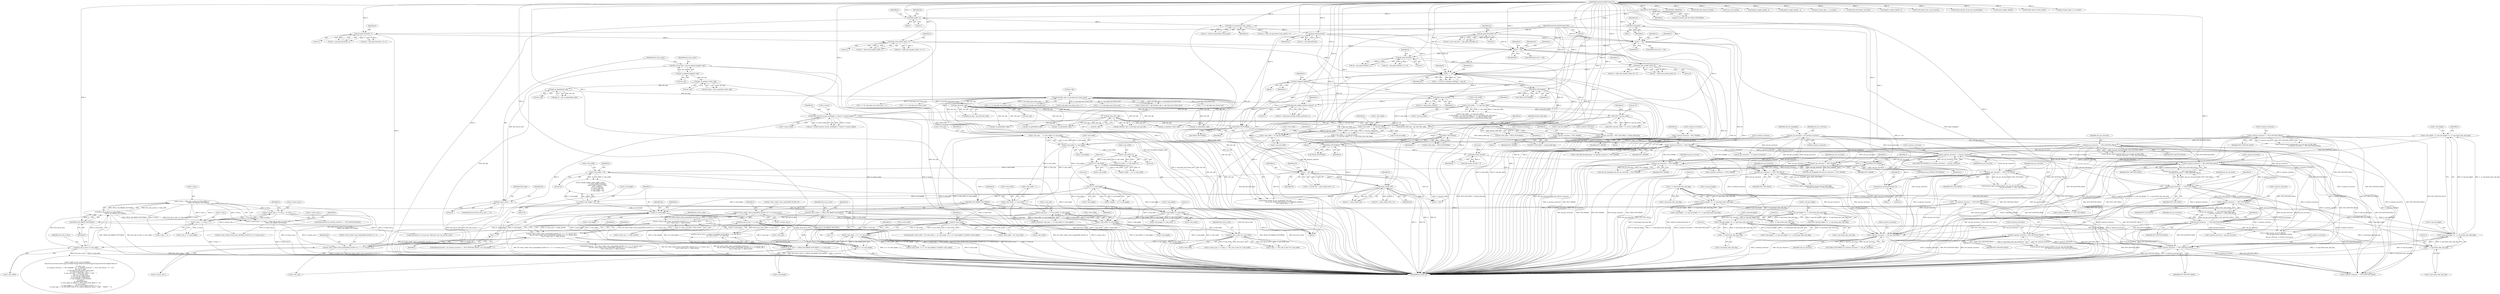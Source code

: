 digraph "0_FFmpeg_29ffeef5e73b8f41ff3a3f2242d356759c66f91f@array" {
"1002963" [label="(Call,h0->slice_row[h->slice_num&(MAX_SLICES-1)] <= h->resync_mb_y)"];
"1002945" [label="(Call,h0->slice_row[h->slice_num&(MAX_SLICES-1)] + 3 >= h->resync_mb_y)"];
"1002044" [label="(Call,h->resync_mb_y = h->mb_y = h->mb_y + 1)"];
"1002048" [label="(Call,h->mb_y = h->mb_y + 1)"];
"1002026" [label="(Call,h->mb_y = (first_mb_in_slice / h->mb_width) <<\n                               FIELD_OR_MBAFF_PICTURE(h))"];
"1002030" [label="(Call,(first_mb_in_slice / h->mb_width) <<\n                               FIELD_OR_MBAFF_PICTURE(h))"];
"1002031" [label="(Call,first_mb_in_slice / h->mb_width)"];
"1002017" [label="(Call,first_mb_in_slice % h->mb_width)"];
"1001988" [label="(Call,first_mb_in_slice << FIELD_OR_MBAFF_PICTURE(h))"];
"1000174" [label="(Call,first_mb_in_slice == 0)"];
"1000166" [label="(Call,first_mb_in_slice = get_ue_golomb_long(&h->gb))"];
"1000168" [label="(Call,get_ue_golomb_long(&h->gb))"];
"1001990" [label="(Call,FIELD_OR_MBAFF_PICTURE(h))"];
"1001917" [label="(Call,h != h0)"];
"1000991" [label="(Call,init_dequant_tables(h))"];
"1000977" [label="(Call,h == h0)"];
"1000909" [label="(Call,h264_slice_header_init(h, 1))"];
"1000874" [label="(Call,get_pixel_format(h, 1))"];
"1000868" [label="(Call,flush_change(h))"];
"1000851" [label="(Call,h != h0)"];
"1000735" [label="(Call,init_dimensions(h))"];
"1000495" [label="(Call,h264_set_parameter_from_sps(h))"];
"1000186" [label="(Call,field_end(h, 1))"];
"1000183" [label="(Call,FIELD_PICTURE(h))"];
"1000125" [label="(MethodParameterIn,H264Context *h)"];
"1000643" [label="(Call,get_pixel_format(h0, 0))"];
"1000126" [label="(MethodParameterIn,H264Context *h0)"];
"1000962" [label="(Call,h264_slice_header_init(h, 0))"];
"1000945" [label="(Call,get_pixel_format(h, 1))"];
"1000929" [label="(Call,h != h0)"];
"1001839" [label="(Call,FIELD_PICTURE(h))"];
"1001822" [label="(Call,h264_frame_start(h))"];
"1001814" [label="(Call,FIELD_PICTURE(h))"];
"1001758" [label="(Call,FIELD_PICTURE(h))"];
"1001741" [label="(Call,FIELD_PICTURE(h))"];
"1001611" [label="(Call,ff_h264_execute_ref_pic_marking(h, h->mmco, h->mmco_index))"];
"1001592" [label="(Call,ff_generate_sliding_window_mmcos(h, 1))"];
"1001540" [label="(Call,h264_frame_start(h))"];
"1001319" [label="(Call,FIELD_PICTURE(h))"];
"1001809" [label="(Call,FIELD_PICTURE(h))"];
"1001835" [label="(Call,release_unused_pictures(h, 0))"];
"1001923" [label="(Call,clone_slice(h, h0))"];
"1001995" [label="(Call,first_mb_in_slice >= h->mb_num)"];
"1001987" [label="(Call,first_mb_in_slice << FIELD_OR_MBAFF_PICTURE(h) >= h->mb_num)"];
"1001974" [label="(Call,h->mb_num == h->mb_width * h->mb_height)"];
"1000675" [label="(Call,h->mb_num    = h->mb_width * h->mb_height)"];
"1000679" [label="(Call,h->mb_width * h->mb_height)"];
"1000649" [label="(Call,h->mb_width  = h->sps.mb_width)"];
"1000610" [label="(Call,h->mb_width  != h->sps.mb_width)"];
"1000398" [label="(Call,h->mb_width  != h->sps.mb_width)"];
"1000541" [label="(Call,16*h->sps.mb_width)"];
"1000658" [label="(Call,h->mb_height = h->sps.mb_height * (2 - h->sps.frame_mbs_only_flag))"];
"1000662" [label="(Call,h->sps.mb_height * (2 - h->sps.frame_mbs_only_flag))"];
"1000623" [label="(Call,h->sps.mb_height * (2 - h->sps.frame_mbs_only_flag))"];
"1000557" [label="(Call,h->sps.mb_height * (2 - h->sps.frame_mbs_only_flag))"];
"1000412" [label="(Call,h->sps.mb_height * (2 - h->sps.frame_mbs_only_flag))"];
"1000418" [label="(Call,2 - h->sps.frame_mbs_only_flag)"];
"1000563" [label="(Call,2 - h->sps.frame_mbs_only_flag)"];
"1000629" [label="(Call,2 - h->sps.frame_mbs_only_flag)"];
"1000668" [label="(Call,2 - h->sps.frame_mbs_only_flag)"];
"1001978" [label="(Call,h->mb_width * h->mb_height)"];
"1001677" [label="(Call,h->mb_width  * 16)"];
"1000719" [label="(Call,16 * h->mb_width)"];
"1000699" [label="(Call,h->mb_width * 4)"];
"1000728" [label="(Call,16 * h->mb_height)"];
"1001896" [label="(Call,h->mb_height * h->mb_stride)"];
"1001682" [label="(Call,h->mb_height * 16)"];
"1000686" [label="(Call,h->mb_stride = h->mb_width + 1)"];
"1001850" [label="(Call,i<h->mb_height)"];
"1001855" [label="(Call,i++)"];
"1001862" [label="(Call,i*h->mb_stride)"];
"1001870" [label="(Call,h->mb_stride - (i+1==h->mb_height))"];
"1001874" [label="(Call,i+1==h->mb_height)"];
"1001843" [label="(Call,i = (h->picture_structure == PICT_BOTTOM_FIELD))"];
"1001845" [label="(Call,h->picture_structure == PICT_BOTTOM_FIELD)"];
"1001387" [label="(Call,h->picture_structure == PICT_BOTTOM_FIELD)"];
"1001115" [label="(Call,h->picture_structure != PICT_FRAME)"];
"1001043" [label="(Call,h->picture_structure = PICT_FRAME)"];
"1001097" [label="(Call,h->picture_structure = PICT_FRAME)"];
"1001088" [label="(Call,h->picture_structure = PICT_TOP_FIELD + bottom_field_flag)"];
"1001081" [label="(Call,bottom_field_flag = get_bits1(&h->gb))"];
"1001083" [label="(Call,get_bits1(&h->gb))"];
"1001073" [label="(Call,get_bits1(&h->gb))"];
"1000997" [label="(Call,get_bits(&h->gb, h->sps.log2_max_frame_num))"];
"1000300" [label="(Call,get_ue_golomb(&h->gb))"];
"1000230" [label="(Call,get_ue_golomb_31(&h->gb))"];
"1001321" [label="(Call,h->picture_structure == last_pic_structure)"];
"1001017" [label="(Call,last_pic_structure = h0->picture_structure)"];
"1001313" [label="(Call,last_pic_structure == PICT_BOTTOM_FIELD)"];
"1000218" [label="(Call,h->picture_structure == PICT_BOTTOM_FIELD)"];
"1001743" [label="(Call,h->picture_structure == last_pic_structure)"];
"1001396" [label="(Call,h->picture_structure == PICT_TOP_FIELD)"];
"1001384" [label="(Call,last_pic_structure   == PICT_TOP_FIELD)"];
"1001331" [label="(Call,last_pic_structure != PICT_FRAME)"];
"1001363" [label="(Call,last_pic_structure != PICT_FRAME)"];
"1001343" [label="(Call,last_pic_structure == PICT_TOP_FIELD)"];
"1001393" [label="(Call,last_pic_structure   == PICT_BOTTOM_FIELD)"];
"1001375" [label="(Call,last_pic_structure == PICT_TOP_FIELD)"];
"1001781" [label="(Call,h0->picture_structure==PICT_BOTTOM_FIELD)"];
"1002036" [label="(Call,FIELD_OR_MBAFF_PICTURE(h))"];
"1002022" [label="(Call,h->resync_mb_y = h->mb_y = (first_mb_in_slice / h->mb_width) <<\n                               FIELD_OR_MBAFF_PICTURE(h))"];
"1002962" [label="(Call,h0->slice_row[h->slice_num&(MAX_SLICES-1)] <= h->resync_mb_y\n        && h->slice_num >= MAX_SLICES)"];
"1002944" [label="(Call,h0->slice_row[h->slice_num&(MAX_SLICES-1)] + 3 >= h->resync_mb_y\n        && h0->slice_row[h->slice_num&(MAX_SLICES-1)] <= h->resync_mb_y\n        && h->slice_num >= MAX_SLICES)"];
"1001096" [label="(Block,)"];
"1001677" [label="(Call,h->mb_width  * 16)"];
"1001082" [label="(Identifier,bottom_field_flag)"];
"1001084" [label="(Call,&h->gb)"];
"1000997" [label="(Call,get_bits(&h->gb, h->sps.log2_max_frame_num))"];
"1002411" [label="(Call,ff_h264_decode_ref_pic_marking(h0, &h->gb,\n                                             !(h->avctx->active_thread_type & FF_THREAD_FRAME) ||\n                                             h0->current_slice == 0))"];
"1001437" [label="(Call,h->picture_structure = last_pic_structure)"];
"1001044" [label="(Call,h->picture_structure)"];
"1000660" [label="(Identifier,h)"];
"1000929" [label="(Call,h != h0)"];
"1001129" [label="(Call,last_pic_structure != h->picture_structure)"];
"1001325" [label="(Identifier,last_pic_structure)"];
"1001385" [label="(Identifier,last_pic_structure)"];
"1001759" [label="(Identifier,h)"];
"1000688" [label="(Identifier,h)"];
"1001743" [label="(Call,h->picture_structure == last_pic_structure)"];
"1001314" [label="(Identifier,last_pic_structure)"];
"1000851" [label="(Call,h != h0)"];
"1000964" [label="(Literal,0)"];
"1000408" [label="(Call,h->mb_height != h->sps.mb_height * (2 - h->sps.frame_mbs_only_flag))"];
"1001844" [label="(Identifier,i)"];
"1000729" [label="(Literal,16)"];
"1001083" [label="(Call,get_bits1(&h->gb))"];
"1000169" [label="(Call,&h->gb)"];
"1000191" [label="(Identifier,h0)"];
"1001313" [label="(Call,last_pic_structure == PICT_BOTTOM_FIELD)"];
"1001320" [label="(Identifier,h)"];
"1001995" [label="(Call,first_mb_in_slice >= h->mb_num)"];
"1002032" [label="(Identifier,first_mb_in_slice)"];
"1001875" [label="(Call,i+1)"];
"1000181" [label="(Identifier,h0)"];
"1001080" [label="(Block,)"];
"1001920" [label="(Call,(ret = clone_slice(h, h0)) < 0)"];
"1001321" [label="(Call,h->picture_structure == last_pic_structure)"];
"1000992" [label="(Identifier,h)"];
"1001903" [label="(Literal,1)"];
"1000619" [label="(Call,h->mb_height != h->sps.mb_height * (2 - h->sps.frame_mbs_only_flag))"];
"1002009" [label="(Call,h->resync_mb_x = h->mb_x =  first_mb_in_slice % h->mb_width)"];
"1000184" [label="(Identifier,h)"];
"1000719" [label="(Call,16 * h->mb_width)"];
"1000540" [label="(Call,16*h->sps.mb_width != h->avctx->coded_width)"];
"1000857" [label="(Identifier,h)"];
"1000187" [label="(Identifier,h)"];
"1001809" [label="(Call,FIELD_PICTURE(h))"];
"1001911" [label="(Identifier,h0)"];
"1000611" [label="(Call,h->mb_width)"];
"1000679" [label="(Call,h->mb_width * h->mb_height)"];
"1000229" [label="(Identifier,slice_type)"];
"1000869" [label="(Identifier,h)"];
"1002944" [label="(Call,h0->slice_row[h->slice_num&(MAX_SLICES-1)] + 3 >= h->resync_mb_y\n        && h0->slice_row[h->slice_num&(MAX_SLICES-1)] <= h->resync_mb_y\n        && h->slice_num >= MAX_SLICES)"];
"1001540" [label="(Call,h264_frame_start(h))"];
"1000496" [label="(Identifier,h)"];
"1000911" [label="(Literal,1)"];
"1000550" [label="(Identifier,h)"];
"1001043" [label="(Call,h->picture_structure = PICT_FRAME)"];
"1002446" [label="(Call,FRAME_MBAFF(h))"];
"1000907" [label="(Call,ret = h264_slice_header_init(h, 1))"];
"1001849" [label="(Identifier,PICT_BOTTOM_FIELD)"];
"1000188" [label="(Literal,1)"];
"1001360" [label="(Call,!last_pic_droppable && last_pic_structure != PICT_FRAME)"];
"1000700" [label="(Call,h->mb_width)"];
"1002502" [label="(Call,get_ue_golomb_31(&h->gb))"];
"1001400" [label="(Identifier,PICT_TOP_FIELD)"];
"1001860" [label="(Identifier,h)"];
"1002538" [label="(Call,get_se_golomb(&h->gb))"];
"1000963" [label="(Identifier,h)"];
"1000418" [label="(Call,2 - h->sps.frame_mbs_only_flag)"];
"1001834" [label="(Block,)"];
"1001318" [label="(Call,!FIELD_PICTURE(h))"];
"1001747" [label="(Identifier,last_pic_structure)"];
"1000543" [label="(Call,h->sps.mb_width)"];
"1000541" [label="(Call,16*h->sps.mb_width)"];
"1001855" [label="(Call,i++)"];
"1000675" [label="(Call,h->mb_num    = h->mb_width * h->mb_height)"];
"1002926" [label="(Call,h0->slice_row[(h->slice_num-1)&(MAX_SLICES-1)]= h->resync_mb_y)"];
"1000930" [label="(Identifier,h)"];
"1001387" [label="(Call,h->picture_structure == PICT_BOTTOM_FIELD)"];
"1001394" [label="(Identifier,last_pic_structure)"];
"1001116" [label="(Call,h->picture_structure)"];
"1001814" [label="(Call,FIELD_PICTURE(h))"];
"1000979" [label="(Identifier,h0)"];
"1000420" [label="(Call,h->sps.frame_mbs_only_flag)"];
"1001042" [label="(Block,)"];
"1001365" [label="(Identifier,PICT_FRAME)"];
"1000868" [label="(Call,flush_change(h))"];
"1000699" [label="(Call,h->mb_width * 4)"];
"1000735" [label="(Call,init_dimensions(h))"];
"1000557" [label="(Call,h->sps.mb_height * (2 - h->sps.frame_mbs_only_flag))"];
"1001975" [label="(Call,h->mb_num)"];
"1001376" [label="(Identifier,last_pic_structure)"];
"1000680" [label="(Call,h->mb_width)"];
"1000906" [label="(Call,(ret = h264_slice_header_init(h, 1)) < 0)"];
"1001923" [label="(Call,clone_slice(h, h0))"];
"1002844" [label="(Call,h != h0)"];
"1001074" [label="(Call,&h->gb)"];
"1001609" [label="(Call,ret = ff_h264_execute_ref_pic_marking(h, h->mmco, h->mmco_index))"];
"1000650" [label="(Call,h->mb_width)"];
"1001612" [label="(Identifier,h)"];
"1002449" [label="(Call,ff_h264_fill_mbaff_ref_list(h))"];
"1000629" [label="(Call,2 - h->sps.frame_mbs_only_flag)"];
"1001900" [label="(Call,h->mb_stride)"];
"1001758" [label="(Call,FIELD_PICTURE(h))"];
"1000495" [label="(Call,h264_set_parameter_from_sps(h))"];
"1001208" [label="(Call,1 << h->sps.log2_max_frame_num)"];
"1002964" [label="(Call,h0->slice_row[h->slice_num&(MAX_SLICES-1)])"];
"1000695" [label="(Call,h->b_stride = h->mb_width * 4)"];
"1002195" [label="(Call,get_se_golomb(&h->gb))"];
"1002048" [label="(Call,h->mb_y = h->mb_y + 1)"];
"1000542" [label="(Literal,16)"];
"1001104" [label="(Identifier,h)"];
"1001979" [label="(Call,h->mb_width)"];
"1002255" [label="(Call,ff_set_ref_count(h))"];
"1000662" [label="(Call,h->sps.mb_height * (2 - h->sps.frame_mbs_only_flag))"];
"1002023" [label="(Call,h->resync_mb_y)"];
"1000850" [label="(ControlStructure,if (h != h0))"];
"1000173" [label="(ControlStructure,if (first_mb_in_slice == 0))"];
"1001541" [label="(Identifier,h)"];
"1001344" [label="(Identifier,last_pic_structure)"];
"1001744" [label="(Call,h->picture_structure)"];
"1001317" [label="(Call,!FIELD_PICTURE(h) || h->picture_structure == last_pic_structure)"];
"1001857" [label="(Call,memset(h->slice_table + i*h->mb_stride, -1, (h->mb_stride - (i+1==h->mb_height)) * sizeof(*h->slice_table)))"];
"1001092" [label="(Call,PICT_TOP_FIELD + bottom_field_flag)"];
"1001838" [label="(ControlStructure,if (FIELD_PICTURE(h)))"];
"1001997" [label="(Call,h->mb_num)"];
"1000683" [label="(Call,h->mb_height)"];
"1002026" [label="(Call,h->mb_y = (first_mb_in_slice / h->mb_width) <<\n                               FIELD_OR_MBAFF_PICTURE(h))"];
"1001740" [label="(Call,!FIELD_PICTURE(h))"];
"1000301" [label="(Call,&h->gb)"];
"1002980" [label="(Identifier,h)"];
"1000398" [label="(Call,h->mb_width  != h->sps.mb_width)"];
"1002469" [label="(Call,implicit_weight_table(h, 1))"];
"1000397" [label="(Call,h->mb_width  != h->sps.mb_width ||\n            h->mb_height != h->sps.mb_height * (2 - h->sps.frame_mbs_only_flag) ||\n            h->avctx->bits_per_raw_sample != h->sps.bit_depth_luma ||\n            h->cur_chroma_format_idc != h->sps.chroma_format_idc)"];
"1001805" [label="(Call,h0->first_field = FIELD_PICTURE(h))"];
"1000167" [label="(Identifier,first_mb_in_slice)"];
"1003331" [label="(Call,h->picture_structure == PICT_TOP_FIELD)"];
"1002066" [label="(Call,h->picture_structure == PICT_FRAME)"];
"1002017" [label="(Call,first_mb_in_slice % h->mb_width)"];
"1001111" [label="(Call,h->mb_field_decoding_flag = h->picture_structure != PICT_FRAME)"];
"1001328" [label="(Call,!last_pic_droppable && last_pic_structure != PICT_FRAME)"];
"1000910" [label="(Identifier,h)"];
"1001392" [label="(Call,last_pic_structure   == PICT_BOTTOM_FIELD &&\n                           h->picture_structure == PICT_TOP_FIELD)"];
"1001386" [label="(Identifier,PICT_TOP_FIELD)"];
"1001343" [label="(Call,last_pic_structure == PICT_TOP_FIELD)"];
"1000852" [label="(Identifier,h)"];
"1002122" [label="(Call,get_ue_golomb(&h->gb))"];
"1001852" [label="(Call,h->mb_height)"];
"1000402" [label="(Call,h->sps.mb_width)"];
"1000668" [label="(Call,2 - h->sps.frame_mbs_only_flag)"];
"1000399" [label="(Call,h->mb_width)"];
"1001884" [label="(Identifier,h)"];
"1000230" [label="(Call,get_ue_golomb_31(&h->gb))"];
"1002946" [label="(Call,h0->slice_row[h->slice_num&(MAX_SLICES-1)] + 3)"];
"1002963" [label="(Call,h0->slice_row[h->slice_num&(MAX_SLICES-1)] <= h->resync_mb_y)"];
"1001742" [label="(Identifier,h)"];
"1001810" [label="(Identifier,h)"];
"1001023" [label="(Identifier,last_pic_droppable)"];
"1002996" [label="(Identifier,j)"];
"1001924" [label="(Identifier,h)"];
"1001377" [label="(Identifier,PICT_TOP_FIELD)"];
"1001322" [label="(Call,h->picture_structure)"];
"1002033" [label="(Call,h->mb_width)"];
"1000995" [label="(Identifier,h)"];
"1002945" [label="(Call,h0->slice_row[h->slice_num&(MAX_SLICES-1)] + 3 >= h->resync_mb_y)"];
"1000623" [label="(Call,h->sps.mb_height * (2 - h->sps.frame_mbs_only_flag))"];
"1000643" [label="(Call,get_pixel_format(h0, 0))"];
"1001391" [label="(Identifier,PICT_BOTTOM_FIELD)"];
"1001871" [label="(Call,h->mb_stride)"];
"1000219" [label="(Call,h->picture_structure)"];
"1001375" [label="(Call,last_pic_structure == PICT_TOP_FIELD)"];
"1001987" [label="(Call,first_mb_in_slice << FIELD_OR_MBAFF_PICTURE(h) >= h->mb_num)"];
"1001822" [label="(Call,h264_frame_start(h))"];
"1000730" [label="(Call,h->mb_height)"];
"1001017" [label="(Call,last_pic_structure = h0->picture_structure)"];
"1000728" [label="(Call,16 * h->mb_height)"];
"1000946" [label="(Identifier,h)"];
"1001835" [label="(Call,release_unused_pictures(h, 0))"];
"1002052" [label="(Call,h->mb_y + 1)"];
"1000166" [label="(Call,first_mb_in_slice = get_ue_golomb_long(&h->gb))"];
"1001843" [label="(Call,i = (h->picture_structure == PICT_BOTTOM_FIELD))"];
"1001393" [label="(Call,last_pic_structure   == PICT_BOTTOM_FIELD)"];
"1001836" [label="(Identifier,h)"];
"1001919" [label="(Identifier,h0)"];
"1001090" [label="(Identifier,h)"];
"1002013" [label="(Call,h->mb_x =  first_mb_in_slice % h->mb_width)"];
"1001922" [label="(Identifier,ret)"];
"1000942" [label="(Call,(ret = get_pixel_format(h, 1)) < 0)"];
"1002369" [label="(Call,implicit_weight_table(h, -1))"];
"1001389" [label="(Identifier,h)"];
"1001098" [label="(Call,h->picture_structure)"];
"1000186" [label="(Call,field_end(h, 1))"];
"1001978" [label="(Call,h->mb_width * h->mb_height)"];
"1000715" [label="(Call,h->width  = 16 * h->mb_width)"];
"1001851" [label="(Identifier,i)"];
"1001364" [label="(Identifier,last_pic_structure)"];
"1000563" [label="(Call,2 - h->sps.frame_mbs_only_flag)"];
"1000222" [label="(Identifier,PICT_BOTTOM_FIELD)"];
"1001996" [label="(Identifier,first_mb_in_slice)"];
"1000419" [label="(Literal,2)"];
"1001332" [label="(Identifier,last_pic_structure)"];
"1001383" [label="(Call,last_pic_structure   == PICT_TOP_FIELD &&\n                           h->picture_structure == PICT_BOTTOM_FIELD)"];
"1000564" [label="(Literal,2)"];
"1001315" [label="(Identifier,PICT_BOTTOM_FIELD)"];
"1001823" [label="(Identifier,h)"];
"1000183" [label="(Call,FIELD_PICTURE(h))"];
"1000720" [label="(Literal,16)"];
"1001982" [label="(Call,h->mb_height)"];
"1000849" [label="(Block,)"];
"1000690" [label="(Call,h->mb_width + 1)"];
"1000621" [label="(Identifier,h)"];
"1000492" [label="(Call,(ret = h264_set_parameter_from_sps(h)) < 0)"];
"1002036" [label="(Call,FIELD_OR_MBAFF_PICTURE(h))"];
"1002109" [label="(Call,h->sps.log2_max_frame_num + 1)"];
"1001993" [label="(Identifier,h)"];
"1000873" [label="(Identifier,ret)"];
"1000663" [label="(Call,h->sps.mb_height)"];
"1000624" [label="(Call,h->sps.mb_height)"];
"1001305" [label="(Call,ff_thread_report_progress(&h0->cur_pic_ptr->tf, INT_MAX,\n                                           last_pic_structure == PICT_BOTTOM_FIELD))"];
"1001837" [label="(Literal,0)"];
"1000991" [label="(Call,init_dequant_tables(h))"];
"1000962" [label="(Call,h264_slice_header_init(h, 0))"];
"1000876" [label="(Literal,1)"];
"1001878" [label="(Call,h->mb_height)"];
"1002058" [label="(Call,h->mb_y < h->mb_height)"];
"1001613" [label="(Call,h->mmco)"];
"1001988" [label="(Call,first_mb_in_slice << FIELD_OR_MBAFF_PICTURE(h))"];
"1001363" [label="(Call,last_pic_structure != PICT_FRAME)"];
"1003435" [label="(MethodReturn,static int)"];
"1001846" [label="(Call,h->picture_structure)"];
"1001850" [label="(Call,i<h->mb_height)"];
"1000724" [label="(Call,h->height = 16 * h->mb_height)"];
"1002022" [label="(Call,h->resync_mb_y = h->mb_y = (first_mb_in_slice / h->mb_width) <<\n                               FIELD_OR_MBAFF_PICTURE(h))"];
"1002590" [label="(Call,get_chroma_qp(h, 1, h->qscale))"];
"1001781" [label="(Call,h0->picture_structure==PICT_BOTTOM_FIELD)"];
"1001479" [label="(Call,1 << h->sps.log2_max_frame_num)"];
"1000653" [label="(Call,h->sps.mb_width)"];
"1001858" [label="(Call,h->slice_table + i*h->mb_stride)"];
"1000631" [label="(Call,h->sps.frame_mbs_only_flag)"];
"1000127" [label="(Block,)"];
"1000413" [label="(Call,h->sps.mb_height)"];
"1000670" [label="(Call,h->sps.frame_mbs_only_flag)"];
"1001683" [label="(Call,h->mb_height)"];
"1000736" [label="(Identifier,h)"];
"1000947" [label="(Literal,1)"];
"1001119" [label="(Identifier,PICT_FRAME)"];
"1000945" [label="(Call,get_pixel_format(h, 1))"];
"1002943" [label="(ControlStructure,if (   h0->slice_row[h->slice_num&(MAX_SLICES-1)] + 3 >= h->resync_mb_y\n        && h0->slice_row[h->slice_num&(MAX_SLICES-1)] <= h->resync_mb_y\n        && h->slice_num >= MAX_SLICES))"];
"1001773" [label="(Call,ff_thread_report_progress(&h0->cur_pic_ptr->tf, INT_MAX,\n                                              h0->picture_structure==PICT_BOTTOM_FIELD))"];
"1001782" [label="(Call,h0->picture_structure)"];
"1001395" [label="(Identifier,PICT_BOTTOM_FIELD)"];
"1000677" [label="(Identifier,h)"];
"1001870" [label="(Call,h->mb_stride - (i+1==h->mb_height))"];
"1000669" [label="(Literal,2)"];
"1001398" [label="(Identifier,h)"];
"1002019" [label="(Call,h->mb_width)"];
"1001856" [label="(Identifier,i)"];
"1002959" [label="(Call,h->resync_mb_y)"];
"1001616" [label="(Call,h->mmco_index)"];
"1000931" [label="(Identifier,h0)"];
"1002027" [label="(Call,h->mb_y)"];
"1001890" [label="(Identifier,h)"];
"1001991" [label="(Identifier,h)"];
"1001333" [label="(Identifier,PICT_FRAME)"];
"1001925" [label="(Identifier,h0)"];
"1000644" [label="(Identifier,h0)"];
"1001684" [label="(Identifier,h)"];
"1001115" [label="(Call,h->picture_structure != PICT_FRAME)"];
"1001845" [label="(Call,h->picture_structure == PICT_BOTTOM_FIELD)"];
"1000185" [label="(Block,)"];
"1002044" [label="(Call,h->resync_mb_y = h->mb_y = h->mb_y + 1)"];
"1001916" [label="(Call,h != h0 && (ret = clone_slice(h, h0)) < 0)"];
"1001754" [label="(Call,h0->first_field = FIELD_PICTURE(h))"];
"1001081" [label="(Call,bottom_field_flag = get_bits1(&h->gb))"];
"1001992" [label="(Call,h->mb_num)"];
"1001974" [label="(Call,h->mb_num == h->mb_width * h->mb_height)"];
"1000872" [label="(Call,ret = get_pixel_format(h, 1))"];
"1000231" [label="(Call,&h->gb)"];
"1002975" [label="(Call,h->resync_mb_y)"];
"1000228" [label="(Call,slice_type = get_ue_golomb_31(&h->gb))"];
"1001840" [label="(Identifier,h)"];
"1002292" [label="(Call,ff_h264_fill_default_ref_list(h))"];
"1002962" [label="(Call,h0->slice_row[h->slice_num&(MAX_SLICES-1)] <= h->resync_mb_y\n        && h->slice_num >= MAX_SLICES)"];
"1000176" [label="(Literal,0)"];
"1000676" [label="(Call,h->mb_num)"];
"1000410" [label="(Identifier,h)"];
"1000976" [label="(Call,h == h0 && h->dequant_coeff_pps != pps_id)"];
"1002986" [label="(Identifier,h)"];
"1001047" [label="(Identifier,PICT_FRAME)"];
"1002466" [label="(Call,implicit_weight_table(h, 0))"];
"1001402" [label="(Call,av_log(h->avctx, AV_LOG_ERROR,\n                               \"Invalid field mode combination %d/%d\n\",\n                               last_pic_structure, h->picture_structure))"];
"1000853" [label="(Identifier,h0)"];
"1003314" [label="(Call,av_log(h->avctx, AV_LOG_DEBUG,\n               \"slice:%d %s mb:%d %c%s%s pps:%u frame:%d poc:%d/%d ref:%d/%d qp:%d loop:%d:%d:%d weight:%d%s %s\n\",\n               h->slice_num,\n               (h->picture_structure == PICT_FRAME ? \"F\" : h->picture_structure == PICT_TOP_FIELD ? \"T\" : \"B\"),\n               first_mb_in_slice,\n               av_get_picture_type_char(h->slice_type),\n               h->slice_type_fixed ? \" fix\" : \"\",\n               h->nal_unit_type == NAL_IDR_SLICE ? \" IDR\" : \"\",\n               pps_id, h->frame_num,\n               h->cur_pic_ptr->field_poc[0],\n               h->cur_pic_ptr->field_poc[1],\n               h->ref_count[0], h->ref_count[1],\n               h->qscale,\n               h->deblocking_filter,\n               h->slice_alpha_c0_offset / 2 - 26, h->slice_beta_offset / 2 - 26,\n               h->use_weight,\n               h->use_weight == 1 && h->use_weight_chroma ? \"c\" : \"\",\n               h->slice_type == AV_PICTURE_TYPE_B ? (h->direct_spatial_mv_pred ? \"SPAT\" : \"TEMP\") : \"\"))"];
"1000645" [label="(Literal,0)"];
"1001335" [label="(Call,ff_thread_report_progress(&h0->cur_pic_ptr->tf, INT_MAX,\n                                               last_pic_structure == PICT_TOP_FIELD))"];
"1001681" [label="(Literal,16)"];
"1001678" [label="(Call,h->mb_width)"];
"1000697" [label="(Identifier,h)"];
"1002978" [label="(Call,h->slice_num >= MAX_SLICES)"];
"1001839" [label="(Call,FIELD_PICTURE(h))"];
"1001019" [label="(Call,h0->picture_structure)"];
"1000565" [label="(Call,h->sps.frame_mbs_only_flag)"];
"1001813" [label="(Call,!FIELD_PICTURE(h))"];
"1002018" [label="(Identifier,first_mb_in_slice)"];
"1000944" [label="(Identifier,ret)"];
"1002038" [label="(ControlStructure,if (h->picture_structure == PICT_BOTTOM_FIELD))"];
"1000174" [label="(Call,first_mb_in_slice == 0)"];
"1002030" [label="(Call,(first_mb_in_slice / h->mb_width) <<\n                               FIELD_OR_MBAFF_PICTURE(h))"];
"1000649" [label="(Call,h->mb_width  = h->sps.mb_width)"];
"1000874" [label="(Call,get_pixel_format(h, 1))"];
"1000558" [label="(Call,h->sps.mb_height)"];
"1001821" [label="(Call,h264_frame_start(h) < 0)"];
"1002483" [label="(Call,ff_h264_direct_dist_scale_factor(h))"];
"1000960" [label="(Call,ret = h264_slice_header_init(h, 0))"];
"1000610" [label="(Call,h->mb_width  != h->sps.mb_width)"];
"1000998" [label="(Call,&h->gb)"];
"1001824" [label="(Literal,0)"];
"1001686" [label="(Literal,16)"];
"1000871" [label="(Call,(ret = get_pixel_format(h, 1)) < 0)"];
"1000609" [label="(Call,h->mb_width  != h->sps.mb_width\n                     || h->mb_height != h->sps.mb_height * (2 - h->sps.frame_mbs_only_flag))"];
"1000935" [label="(Identifier,h)"];
"1000875" [label="(Identifier,h)"];
"1001113" [label="(Identifier,h)"];
"1001592" [label="(Call,ff_generate_sliding_window_mmcos(h, 1))"];
"1002049" [label="(Call,h->mb_y)"];
"1001611" [label="(Call,ff_h264_execute_ref_pic_marking(h, h->mmco, h->mmco_index))"];
"1001088" [label="(Call,h->picture_structure = PICT_TOP_FIELD + bottom_field_flag)"];
"1000218" [label="(Call,h->picture_structure == PICT_BOTTOM_FIELD)"];
"1001896" [label="(Call,h->mb_height * h->mb_stride)"];
"1001594" [label="(Literal,1)"];
"1000125" [label="(MethodParameterIn,H264Context *h)"];
"1001973" [label="(Call,av_assert1(h->mb_num == h->mb_width * h->mb_height))"];
"1000179" [label="(Call,h0->current_slice && FIELD_PICTURE(h))"];
"1001990" [label="(Call,FIELD_OR_MBAFF_PICTURE(h))"];
"1000659" [label="(Call,h->mb_height)"];
"1000298" [label="(Call,pps_id = get_ue_golomb(&h->gb))"];
"1002303" [label="(Call,ff_h264_decode_ref_pic_list_reordering(h))"];
"1000977" [label="(Call,h == h0)"];
"1001815" [label="(Identifier,h)"];
"1002045" [label="(Call,h->resync_mb_y)"];
"1000993" [label="(Call,h->frame_num = get_bits(&h->gb, h->sps.log2_max_frame_num))"];
"1000614" [label="(Call,h->sps.mb_width)"];
"1001590" [label="(Call,ret = ff_generate_sliding_window_mmcos(h, 1))"];
"1001785" [label="(Identifier,PICT_BOTTOM_FIELD)"];
"1000637" [label="(Call,h0->avctx->pix_fmt != get_pixel_format(h0, 0))"];
"1001897" [label="(Call,h->mb_height)"];
"1001397" [label="(Call,h->picture_structure)"];
"1001842" [label="(ControlStructure,for(i = (h->picture_structure == PICT_BOTTOM_FIELD); i<h->mb_height; i++))"];
"1001101" [label="(Identifier,PICT_FRAME)"];
"1001989" [label="(Identifier,first_mb_in_slice)"];
"1001331" [label="(Call,last_pic_structure != PICT_FRAME)"];
"1001921" [label="(Call,ret = clone_slice(h, h0))"];
"1001388" [label="(Call,h->picture_structure)"];
"1001002" [label="(Call,h->sps.log2_max_frame_num)"];
"1000493" [label="(Call,ret = h264_set_parameter_from_sps(h))"];
"1002351" [label="(Call,ff_pred_weight_table(h))"];
"1001739" [label="(Call,!FIELD_PICTURE(h) || h->picture_structure == last_pic_structure)"];
"1001917" [label="(Call,h != h0)"];
"1000978" [label="(Identifier,h)"];
"1002485" [label="(Call,ff_h264_direct_ref_list_init(h))"];
"1001396" [label="(Call,h->picture_structure == PICT_TOP_FIELD)"];
"1000909" [label="(Call,h264_slice_header_init(h, 1))"];
"1001864" [label="(Call,h->mb_stride)"];
"1000658" [label="(Call,h->mb_height = h->sps.mb_height * (2 - h->sps.frame_mbs_only_flag))"];
"1000630" [label="(Literal,2)"];
"1001097" [label="(Call,h->picture_structure = PICT_FRAME)"];
"1001018" [label="(Identifier,last_pic_structure)"];
"1001986" [label="(Call,first_mb_in_slice << FIELD_OR_MBAFF_PICTURE(h) >= h->mb_num ||\n        first_mb_in_slice >= h->mb_num)"];
"1002966" [label="(Identifier,h0)"];
"1000928" [label="(ControlStructure,if (h != h0))"];
"1002578" [label="(Call,get_chroma_qp(h, 0, h->qscale))"];
"1001918" [label="(Identifier,h)"];
"1000686" [label="(Call,h->mb_stride = h->mb_width + 1)"];
"1001862" [label="(Call,i*h->mb_stride)"];
"1001895" [label="(Call,h->mb_height * h->mb_stride - 1)"];
"1002060" [label="(Identifier,h)"];
"1000412" [label="(Call,h->sps.mb_height * (2 - h->sps.frame_mbs_only_flag))"];
"1001869" [label="(Call,(h->mb_stride - (i+1==h->mb_height)) * sizeof(*h->slice_table))"];
"1001089" [label="(Call,h->picture_structure)"];
"1002140" [label="(Call,get_bits(&h->gb, h->sps.log2_max_poc_lsb))"];
"1001556" [label="(Call,1 << h->sps.log2_max_frame_num)"];
"1000733" [label="(Call,ret = init_dimensions(h))"];
"1001071" [label="(Call,field_pic_flag = get_bits1(&h->gb))"];
"1000300" [label="(Call,get_ue_golomb(&h->gb))"];
"1001073" [label="(Call,get_bits1(&h->gb))"];
"1002083" [label="(Call,1 << h->sps.log2_max_frame_num)"];
"1000721" [label="(Call,h->mb_width)"];
"1002225" [label="(Call,ff_init_poc(h, h->cur_pic_ptr->field_poc, &h->cur_pic_ptr->poc))"];
"1001384" [label="(Call,last_pic_structure   == PICT_TOP_FIELD)"];
"1001741" [label="(Call,FIELD_PICTURE(h))"];
"1000555" [label="(Call,16*h->sps.mb_height * (2 - h->sps.frame_mbs_only_flag))"];
"1001641" [label="(Call,av_image_copy(h->short_ref[0]->f.data,\n                                  h->short_ref[0]->f.linesize,\n                                  (const uint8_t **)prev->f.data,\n                                  prev->f.linesize,\n                                  h->avctx->pix_fmt,\n                                  h->mb_width  * 16,\n                                  h->mb_height * 16))"];
"1000175" [label="(Identifier,first_mb_in_slice)"];
"1000985" [label="(Block,)"];
"1001319" [label="(Call,FIELD_PICTURE(h))"];
"1000959" [label="(Call,(ret = h264_slice_header_init(h, 0)) < 0)"];
"1001863" [label="(Identifier,i)"];
"1002107" [label="(Call,1 << (h->sps.log2_max_frame_num + 1))"];
"1000687" [label="(Call,h->mb_stride)"];
"1001538" [label="(Call,ret = h264_frame_start(h))"];
"1000943" [label="(Call,ret = get_pixel_format(h, 1))"];
"1001874" [label="(Call,i+1==h->mb_height)"];
"1002037" [label="(Identifier,h)"];
"1000210" [label="(Call,ff_thread_report_progress(&h->cur_pic_ptr->tf, INT_MAX,\n                                          h->picture_structure == PICT_BOTTOM_FIELD))"];
"1000703" [label="(Literal,4)"];
"1002041" [label="(Identifier,h)"];
"1001593" [label="(Identifier,h)"];
"1000982" [label="(Identifier,h)"];
"1001682" [label="(Call,h->mb_height * 16)"];
"1001367" [label="(Call,ff_thread_report_progress(&h0->cur_pic_ptr->tf, INT_MAX,\n                                                   last_pic_structure == PICT_TOP_FIELD))"];
"1002248" [label="(Call,get_ue_golomb(&h->gb))"];
"1002039" [label="(Call,h->picture_structure == PICT_BOTTOM_FIELD)"];
"1002031" [label="(Call,first_mb_in_slice / h->mb_width)"];
"1000168" [label="(Call,get_ue_golomb_long(&h->gb))"];
"1000126" [label="(MethodParameterIn,H264Context *h0)"];
"1001345" [label="(Identifier,PICT_TOP_FIELD)"];
"1002963" -> "1002962"  [label="AST: "];
"1002963" -> "1002975"  [label="CFG: "];
"1002964" -> "1002963"  [label="AST: "];
"1002975" -> "1002963"  [label="AST: "];
"1002980" -> "1002963"  [label="CFG: "];
"1002962" -> "1002963"  [label="CFG: "];
"1002963" -> "1003435"  [label="DDG: h0->slice_row[h->slice_num&(MAX_SLICES-1)]"];
"1002963" -> "1003435"  [label="DDG: h->resync_mb_y"];
"1002963" -> "1002962"  [label="DDG: h0->slice_row[h->slice_num&(MAX_SLICES-1)]"];
"1002963" -> "1002962"  [label="DDG: h->resync_mb_y"];
"1002945" -> "1002963"  [label="DDG: h->resync_mb_y"];
"1002945" -> "1002944"  [label="AST: "];
"1002945" -> "1002959"  [label="CFG: "];
"1002946" -> "1002945"  [label="AST: "];
"1002959" -> "1002945"  [label="AST: "];
"1002966" -> "1002945"  [label="CFG: "];
"1002944" -> "1002945"  [label="CFG: "];
"1002945" -> "1003435"  [label="DDG: h0->slice_row[h->slice_num&(MAX_SLICES-1)] + 3"];
"1002945" -> "1003435"  [label="DDG: h->resync_mb_y"];
"1002945" -> "1002944"  [label="DDG: h0->slice_row[h->slice_num&(MAX_SLICES-1)] + 3"];
"1002945" -> "1002944"  [label="DDG: h->resync_mb_y"];
"1002044" -> "1002945"  [label="DDG: h->resync_mb_y"];
"1002022" -> "1002945"  [label="DDG: h->resync_mb_y"];
"1002044" -> "1002038"  [label="AST: "];
"1002044" -> "1002048"  [label="CFG: "];
"1002045" -> "1002044"  [label="AST: "];
"1002048" -> "1002044"  [label="AST: "];
"1002060" -> "1002044"  [label="CFG: "];
"1002044" -> "1003435"  [label="DDG: h->resync_mb_y"];
"1002048" -> "1002044"  [label="DDG: h->mb_y"];
"1002026" -> "1002044"  [label="DDG: h->mb_y"];
"1002044" -> "1002926"  [label="DDG: h->resync_mb_y"];
"1002048" -> "1002052"  [label="CFG: "];
"1002049" -> "1002048"  [label="AST: "];
"1002052" -> "1002048"  [label="AST: "];
"1002048" -> "1003435"  [label="DDG: h->mb_y + 1"];
"1002026" -> "1002048"  [label="DDG: h->mb_y"];
"1002048" -> "1002058"  [label="DDG: h->mb_y"];
"1002026" -> "1002022"  [label="AST: "];
"1002026" -> "1002030"  [label="CFG: "];
"1002027" -> "1002026"  [label="AST: "];
"1002030" -> "1002026"  [label="AST: "];
"1002022" -> "1002026"  [label="CFG: "];
"1002026" -> "1003435"  [label="DDG: (first_mb_in_slice / h->mb_width) <<\n                               FIELD_OR_MBAFF_PICTURE(h)"];
"1002026" -> "1002022"  [label="DDG: h->mb_y"];
"1002030" -> "1002026"  [label="DDG: first_mb_in_slice / h->mb_width"];
"1002030" -> "1002026"  [label="DDG: FIELD_OR_MBAFF_PICTURE(h)"];
"1002026" -> "1002052"  [label="DDG: h->mb_y"];
"1002026" -> "1002058"  [label="DDG: h->mb_y"];
"1002030" -> "1002036"  [label="CFG: "];
"1002031" -> "1002030"  [label="AST: "];
"1002036" -> "1002030"  [label="AST: "];
"1002030" -> "1003435"  [label="DDG: FIELD_OR_MBAFF_PICTURE(h)"];
"1002030" -> "1003435"  [label="DDG: first_mb_in_slice / h->mb_width"];
"1002030" -> "1002022"  [label="DDG: first_mb_in_slice / h->mb_width"];
"1002030" -> "1002022"  [label="DDG: FIELD_OR_MBAFF_PICTURE(h)"];
"1002031" -> "1002030"  [label="DDG: first_mb_in_slice"];
"1002031" -> "1002030"  [label="DDG: h->mb_width"];
"1002036" -> "1002030"  [label="DDG: h"];
"1002031" -> "1002033"  [label="CFG: "];
"1002032" -> "1002031"  [label="AST: "];
"1002033" -> "1002031"  [label="AST: "];
"1002037" -> "1002031"  [label="CFG: "];
"1002031" -> "1003435"  [label="DDG: h->mb_width"];
"1002031" -> "1003435"  [label="DDG: first_mb_in_slice"];
"1002017" -> "1002031"  [label="DDG: first_mb_in_slice"];
"1002017" -> "1002031"  [label="DDG: h->mb_width"];
"1002031" -> "1003314"  [label="DDG: first_mb_in_slice"];
"1002017" -> "1002013"  [label="AST: "];
"1002017" -> "1002019"  [label="CFG: "];
"1002018" -> "1002017"  [label="AST: "];
"1002019" -> "1002017"  [label="AST: "];
"1002013" -> "1002017"  [label="CFG: "];
"1002017" -> "1002009"  [label="DDG: first_mb_in_slice"];
"1002017" -> "1002009"  [label="DDG: h->mb_width"];
"1002017" -> "1002013"  [label="DDG: first_mb_in_slice"];
"1002017" -> "1002013"  [label="DDG: h->mb_width"];
"1001988" -> "1002017"  [label="DDG: first_mb_in_slice"];
"1001995" -> "1002017"  [label="DDG: first_mb_in_slice"];
"1001978" -> "1002017"  [label="DDG: h->mb_width"];
"1001988" -> "1001987"  [label="AST: "];
"1001988" -> "1001990"  [label="CFG: "];
"1001989" -> "1001988"  [label="AST: "];
"1001990" -> "1001988"  [label="AST: "];
"1001993" -> "1001988"  [label="CFG: "];
"1001988" -> "1003435"  [label="DDG: first_mb_in_slice"];
"1001988" -> "1003435"  [label="DDG: FIELD_OR_MBAFF_PICTURE(h)"];
"1001988" -> "1001987"  [label="DDG: first_mb_in_slice"];
"1001988" -> "1001987"  [label="DDG: FIELD_OR_MBAFF_PICTURE(h)"];
"1000174" -> "1001988"  [label="DDG: first_mb_in_slice"];
"1001990" -> "1001988"  [label="DDG: h"];
"1001988" -> "1001995"  [label="DDG: first_mb_in_slice"];
"1000174" -> "1000173"  [label="AST: "];
"1000174" -> "1000176"  [label="CFG: "];
"1000175" -> "1000174"  [label="AST: "];
"1000176" -> "1000174"  [label="AST: "];
"1000181" -> "1000174"  [label="CFG: "];
"1000229" -> "1000174"  [label="CFG: "];
"1000174" -> "1003435"  [label="DDG: first_mb_in_slice == 0"];
"1000174" -> "1003435"  [label="DDG: first_mb_in_slice"];
"1000166" -> "1000174"  [label="DDG: first_mb_in_slice"];
"1000166" -> "1000127"  [label="AST: "];
"1000166" -> "1000168"  [label="CFG: "];
"1000167" -> "1000166"  [label="AST: "];
"1000168" -> "1000166"  [label="AST: "];
"1000175" -> "1000166"  [label="CFG: "];
"1000166" -> "1003435"  [label="DDG: get_ue_golomb_long(&h->gb)"];
"1000168" -> "1000166"  [label="DDG: &h->gb"];
"1000168" -> "1000169"  [label="CFG: "];
"1000169" -> "1000168"  [label="AST: "];
"1000168" -> "1000230"  [label="DDG: &h->gb"];
"1001990" -> "1001991"  [label="CFG: "];
"1001991" -> "1001990"  [label="AST: "];
"1001990" -> "1003435"  [label="DDG: h"];
"1001917" -> "1001990"  [label="DDG: h"];
"1001923" -> "1001990"  [label="DDG: h"];
"1000125" -> "1001990"  [label="DDG: h"];
"1001990" -> "1002036"  [label="DDG: h"];
"1001917" -> "1001916"  [label="AST: "];
"1001917" -> "1001919"  [label="CFG: "];
"1001918" -> "1001917"  [label="AST: "];
"1001919" -> "1001917"  [label="AST: "];
"1001922" -> "1001917"  [label="CFG: "];
"1001916" -> "1001917"  [label="CFG: "];
"1001917" -> "1003435"  [label="DDG: h"];
"1001917" -> "1003435"  [label="DDG: h0"];
"1001917" -> "1001916"  [label="DDG: h"];
"1001917" -> "1001916"  [label="DDG: h0"];
"1000991" -> "1001917"  [label="DDG: h"];
"1001839" -> "1001917"  [label="DDG: h"];
"1000977" -> "1001917"  [label="DDG: h"];
"1000977" -> "1001917"  [label="DDG: h0"];
"1000125" -> "1001917"  [label="DDG: h"];
"1000126" -> "1001917"  [label="DDG: h0"];
"1001917" -> "1001923"  [label="DDG: h"];
"1001917" -> "1001923"  [label="DDG: h0"];
"1001917" -> "1002411"  [label="DDG: h0"];
"1001917" -> "1002844"  [label="DDG: h0"];
"1000991" -> "1000985"  [label="AST: "];
"1000991" -> "1000992"  [label="CFG: "];
"1000992" -> "1000991"  [label="AST: "];
"1000995" -> "1000991"  [label="CFG: "];
"1000991" -> "1003435"  [label="DDG: init_dequant_tables(h)"];
"1000991" -> "1003435"  [label="DDG: h"];
"1000977" -> "1000991"  [label="DDG: h"];
"1000125" -> "1000991"  [label="DDG: h"];
"1000991" -> "1001319"  [label="DDG: h"];
"1000991" -> "1001540"  [label="DDG: h"];
"1000991" -> "1001741"  [label="DDG: h"];
"1000991" -> "1001809"  [label="DDG: h"];
"1000977" -> "1000976"  [label="AST: "];
"1000977" -> "1000979"  [label="CFG: "];
"1000978" -> "1000977"  [label="AST: "];
"1000979" -> "1000977"  [label="AST: "];
"1000982" -> "1000977"  [label="CFG: "];
"1000976" -> "1000977"  [label="CFG: "];
"1000977" -> "1003435"  [label="DDG: h0"];
"1000977" -> "1003435"  [label="DDG: h"];
"1000977" -> "1000976"  [label="DDG: h"];
"1000977" -> "1000976"  [label="DDG: h0"];
"1000909" -> "1000977"  [label="DDG: h"];
"1000962" -> "1000977"  [label="DDG: h"];
"1000735" -> "1000977"  [label="DDG: h"];
"1000125" -> "1000977"  [label="DDG: h"];
"1000929" -> "1000977"  [label="DDG: h0"];
"1000643" -> "1000977"  [label="DDG: h0"];
"1000851" -> "1000977"  [label="DDG: h0"];
"1000126" -> "1000977"  [label="DDG: h0"];
"1000977" -> "1001319"  [label="DDG: h"];
"1000977" -> "1001540"  [label="DDG: h"];
"1000977" -> "1001741"  [label="DDG: h"];
"1000977" -> "1001809"  [label="DDG: h"];
"1000909" -> "1000907"  [label="AST: "];
"1000909" -> "1000911"  [label="CFG: "];
"1000910" -> "1000909"  [label="AST: "];
"1000911" -> "1000909"  [label="AST: "];
"1000907" -> "1000909"  [label="CFG: "];
"1000909" -> "1003435"  [label="DDG: h"];
"1000909" -> "1000906"  [label="DDG: h"];
"1000909" -> "1000906"  [label="DDG: 1"];
"1000909" -> "1000907"  [label="DDG: h"];
"1000909" -> "1000907"  [label="DDG: 1"];
"1000874" -> "1000909"  [label="DDG: h"];
"1000125" -> "1000909"  [label="DDG: h"];
"1000909" -> "1000929"  [label="DDG: h"];
"1000874" -> "1000872"  [label="AST: "];
"1000874" -> "1000876"  [label="CFG: "];
"1000875" -> "1000874"  [label="AST: "];
"1000876" -> "1000874"  [label="AST: "];
"1000872" -> "1000874"  [label="CFG: "];
"1000874" -> "1003435"  [label="DDG: h"];
"1000874" -> "1000871"  [label="DDG: h"];
"1000874" -> "1000871"  [label="DDG: 1"];
"1000874" -> "1000872"  [label="DDG: h"];
"1000874" -> "1000872"  [label="DDG: 1"];
"1000868" -> "1000874"  [label="DDG: h"];
"1000125" -> "1000874"  [label="DDG: h"];
"1000868" -> "1000849"  [label="AST: "];
"1000868" -> "1000869"  [label="CFG: "];
"1000869" -> "1000868"  [label="AST: "];
"1000873" -> "1000868"  [label="CFG: "];
"1000868" -> "1003435"  [label="DDG: flush_change(h)"];
"1000851" -> "1000868"  [label="DDG: h"];
"1000125" -> "1000868"  [label="DDG: h"];
"1000851" -> "1000850"  [label="AST: "];
"1000851" -> "1000853"  [label="CFG: "];
"1000852" -> "1000851"  [label="AST: "];
"1000853" -> "1000851"  [label="AST: "];
"1000857" -> "1000851"  [label="CFG: "];
"1000869" -> "1000851"  [label="CFG: "];
"1000851" -> "1003435"  [label="DDG: h != h0"];
"1000851" -> "1003435"  [label="DDG: h0"];
"1000851" -> "1003435"  [label="DDG: h"];
"1000735" -> "1000851"  [label="DDG: h"];
"1000125" -> "1000851"  [label="DDG: h"];
"1000643" -> "1000851"  [label="DDG: h0"];
"1000126" -> "1000851"  [label="DDG: h0"];
"1000851" -> "1000929"  [label="DDG: h0"];
"1000735" -> "1000733"  [label="AST: "];
"1000735" -> "1000736"  [label="CFG: "];
"1000736" -> "1000735"  [label="AST: "];
"1000733" -> "1000735"  [label="CFG: "];
"1000735" -> "1003435"  [label="DDG: h"];
"1000735" -> "1000733"  [label="DDG: h"];
"1000495" -> "1000735"  [label="DDG: h"];
"1000125" -> "1000735"  [label="DDG: h"];
"1000735" -> "1000929"  [label="DDG: h"];
"1000495" -> "1000493"  [label="AST: "];
"1000495" -> "1000496"  [label="CFG: "];
"1000496" -> "1000495"  [label="AST: "];
"1000493" -> "1000495"  [label="CFG: "];
"1000495" -> "1003435"  [label="DDG: h"];
"1000495" -> "1000492"  [label="DDG: h"];
"1000495" -> "1000493"  [label="DDG: h"];
"1000186" -> "1000495"  [label="DDG: h"];
"1000183" -> "1000495"  [label="DDG: h"];
"1000125" -> "1000495"  [label="DDG: h"];
"1000186" -> "1000185"  [label="AST: "];
"1000186" -> "1000188"  [label="CFG: "];
"1000187" -> "1000186"  [label="AST: "];
"1000188" -> "1000186"  [label="AST: "];
"1000191" -> "1000186"  [label="CFG: "];
"1000186" -> "1003435"  [label="DDG: field_end(h, 1)"];
"1000186" -> "1003435"  [label="DDG: h"];
"1000183" -> "1000186"  [label="DDG: h"];
"1000125" -> "1000186"  [label="DDG: h"];
"1000183" -> "1000179"  [label="AST: "];
"1000183" -> "1000184"  [label="CFG: "];
"1000184" -> "1000183"  [label="AST: "];
"1000179" -> "1000183"  [label="CFG: "];
"1000183" -> "1003435"  [label="DDG: h"];
"1000183" -> "1000179"  [label="DDG: h"];
"1000125" -> "1000183"  [label="DDG: h"];
"1000125" -> "1000124"  [label="AST: "];
"1000125" -> "1003435"  [label="DDG: h"];
"1000125" -> "1000929"  [label="DDG: h"];
"1000125" -> "1000945"  [label="DDG: h"];
"1000125" -> "1000962"  [label="DDG: h"];
"1000125" -> "1001319"  [label="DDG: h"];
"1000125" -> "1001540"  [label="DDG: h"];
"1000125" -> "1001592"  [label="DDG: h"];
"1000125" -> "1001611"  [label="DDG: h"];
"1000125" -> "1001741"  [label="DDG: h"];
"1000125" -> "1001758"  [label="DDG: h"];
"1000125" -> "1001809"  [label="DDG: h"];
"1000125" -> "1001814"  [label="DDG: h"];
"1000125" -> "1001822"  [label="DDG: h"];
"1000125" -> "1001835"  [label="DDG: h"];
"1000125" -> "1001839"  [label="DDG: h"];
"1000125" -> "1001923"  [label="DDG: h"];
"1000125" -> "1002036"  [label="DDG: h"];
"1000125" -> "1002225"  [label="DDG: h"];
"1000125" -> "1002255"  [label="DDG: h"];
"1000125" -> "1002292"  [label="DDG: h"];
"1000125" -> "1002303"  [label="DDG: h"];
"1000125" -> "1002351"  [label="DDG: h"];
"1000125" -> "1002369"  [label="DDG: h"];
"1000125" -> "1002446"  [label="DDG: h"];
"1000125" -> "1002449"  [label="DDG: h"];
"1000125" -> "1002466"  [label="DDG: h"];
"1000125" -> "1002469"  [label="DDG: h"];
"1000125" -> "1002483"  [label="DDG: h"];
"1000125" -> "1002485"  [label="DDG: h"];
"1000125" -> "1002578"  [label="DDG: h"];
"1000125" -> "1002590"  [label="DDG: h"];
"1000125" -> "1002844"  [label="DDG: h"];
"1000643" -> "1000637"  [label="AST: "];
"1000643" -> "1000645"  [label="CFG: "];
"1000644" -> "1000643"  [label="AST: "];
"1000645" -> "1000643"  [label="AST: "];
"1000637" -> "1000643"  [label="CFG: "];
"1000643" -> "1003435"  [label="DDG: h0"];
"1000643" -> "1000637"  [label="DDG: h0"];
"1000643" -> "1000637"  [label="DDG: 0"];
"1000126" -> "1000643"  [label="DDG: h0"];
"1000643" -> "1000929"  [label="DDG: h0"];
"1000126" -> "1000124"  [label="AST: "];
"1000126" -> "1003435"  [label="DDG: h0"];
"1000126" -> "1000929"  [label="DDG: h0"];
"1000126" -> "1001923"  [label="DDG: h0"];
"1000126" -> "1002411"  [label="DDG: h0"];
"1000126" -> "1002844"  [label="DDG: h0"];
"1000962" -> "1000960"  [label="AST: "];
"1000962" -> "1000964"  [label="CFG: "];
"1000963" -> "1000962"  [label="AST: "];
"1000964" -> "1000962"  [label="AST: "];
"1000960" -> "1000962"  [label="CFG: "];
"1000962" -> "1003435"  [label="DDG: h"];
"1000962" -> "1000959"  [label="DDG: h"];
"1000962" -> "1000959"  [label="DDG: 0"];
"1000962" -> "1000960"  [label="DDG: h"];
"1000962" -> "1000960"  [label="DDG: 0"];
"1000945" -> "1000962"  [label="DDG: h"];
"1000945" -> "1000943"  [label="AST: "];
"1000945" -> "1000947"  [label="CFG: "];
"1000946" -> "1000945"  [label="AST: "];
"1000947" -> "1000945"  [label="AST: "];
"1000943" -> "1000945"  [label="CFG: "];
"1000945" -> "1003435"  [label="DDG: h"];
"1000945" -> "1000942"  [label="DDG: h"];
"1000945" -> "1000942"  [label="DDG: 1"];
"1000945" -> "1000943"  [label="DDG: h"];
"1000945" -> "1000943"  [label="DDG: 1"];
"1000929" -> "1000945"  [label="DDG: h"];
"1000929" -> "1000928"  [label="AST: "];
"1000929" -> "1000931"  [label="CFG: "];
"1000930" -> "1000929"  [label="AST: "];
"1000931" -> "1000929"  [label="AST: "];
"1000935" -> "1000929"  [label="CFG: "];
"1000944" -> "1000929"  [label="CFG: "];
"1000929" -> "1003435"  [label="DDG: h != h0"];
"1000929" -> "1003435"  [label="DDG: h"];
"1000929" -> "1003435"  [label="DDG: h0"];
"1001839" -> "1001838"  [label="AST: "];
"1001839" -> "1001840"  [label="CFG: "];
"1001840" -> "1001839"  [label="AST: "];
"1001844" -> "1001839"  [label="CFG: "];
"1001890" -> "1001839"  [label="CFG: "];
"1001839" -> "1003435"  [label="DDG: FIELD_PICTURE(h)"];
"1001822" -> "1001839"  [label="DDG: h"];
"1001835" -> "1001839"  [label="DDG: h"];
"1001822" -> "1001821"  [label="AST: "];
"1001822" -> "1001823"  [label="CFG: "];
"1001823" -> "1001822"  [label="AST: "];
"1001824" -> "1001822"  [label="CFG: "];
"1001822" -> "1003435"  [label="DDG: h"];
"1001822" -> "1001821"  [label="DDG: h"];
"1001814" -> "1001822"  [label="DDG: h"];
"1001814" -> "1001813"  [label="AST: "];
"1001814" -> "1001815"  [label="CFG: "];
"1001815" -> "1001814"  [label="AST: "];
"1001813" -> "1001814"  [label="CFG: "];
"1001814" -> "1001813"  [label="DDG: h"];
"1001758" -> "1001814"  [label="DDG: h"];
"1001741" -> "1001814"  [label="DDG: h"];
"1001809" -> "1001814"  [label="DDG: h"];
"1001814" -> "1001835"  [label="DDG: h"];
"1001758" -> "1001754"  [label="AST: "];
"1001758" -> "1001759"  [label="CFG: "];
"1001759" -> "1001758"  [label="AST: "];
"1001754" -> "1001758"  [label="CFG: "];
"1001758" -> "1001754"  [label="DDG: h"];
"1001741" -> "1001758"  [label="DDG: h"];
"1001741" -> "1001740"  [label="AST: "];
"1001741" -> "1001742"  [label="CFG: "];
"1001742" -> "1001741"  [label="AST: "];
"1001740" -> "1001741"  [label="CFG: "];
"1001741" -> "1001740"  [label="DDG: h"];
"1001611" -> "1001741"  [label="DDG: h"];
"1001319" -> "1001741"  [label="DDG: h"];
"1001611" -> "1001609"  [label="AST: "];
"1001611" -> "1001616"  [label="CFG: "];
"1001612" -> "1001611"  [label="AST: "];
"1001613" -> "1001611"  [label="AST: "];
"1001616" -> "1001611"  [label="AST: "];
"1001609" -> "1001611"  [label="CFG: "];
"1001611" -> "1003435"  [label="DDG: h"];
"1001611" -> "1003435"  [label="DDG: h->mmco_index"];
"1001611" -> "1003435"  [label="DDG: h->mmco"];
"1001611" -> "1001540"  [label="DDG: h"];
"1001611" -> "1001609"  [label="DDG: h"];
"1001611" -> "1001609"  [label="DDG: h->mmco"];
"1001611" -> "1001609"  [label="DDG: h->mmco_index"];
"1001592" -> "1001611"  [label="DDG: h"];
"1001611" -> "1001809"  [label="DDG: h"];
"1001592" -> "1001590"  [label="AST: "];
"1001592" -> "1001594"  [label="CFG: "];
"1001593" -> "1001592"  [label="AST: "];
"1001594" -> "1001592"  [label="AST: "];
"1001590" -> "1001592"  [label="CFG: "];
"1001592" -> "1003435"  [label="DDG: h"];
"1001592" -> "1001590"  [label="DDG: h"];
"1001592" -> "1001590"  [label="DDG: 1"];
"1001540" -> "1001592"  [label="DDG: h"];
"1001540" -> "1001538"  [label="AST: "];
"1001540" -> "1001541"  [label="CFG: "];
"1001541" -> "1001540"  [label="AST: "];
"1001538" -> "1001540"  [label="CFG: "];
"1001540" -> "1003435"  [label="DDG: h"];
"1001540" -> "1001538"  [label="DDG: h"];
"1001319" -> "1001540"  [label="DDG: h"];
"1001319" -> "1001318"  [label="AST: "];
"1001319" -> "1001320"  [label="CFG: "];
"1001320" -> "1001319"  [label="AST: "];
"1001318" -> "1001319"  [label="CFG: "];
"1001319" -> "1003435"  [label="DDG: h"];
"1001319" -> "1001318"  [label="DDG: h"];
"1001319" -> "1001809"  [label="DDG: h"];
"1001809" -> "1001805"  [label="AST: "];
"1001809" -> "1001810"  [label="CFG: "];
"1001810" -> "1001809"  [label="AST: "];
"1001805" -> "1001809"  [label="CFG: "];
"1001809" -> "1001805"  [label="DDG: h"];
"1001835" -> "1001834"  [label="AST: "];
"1001835" -> "1001837"  [label="CFG: "];
"1001836" -> "1001835"  [label="AST: "];
"1001837" -> "1001835"  [label="AST: "];
"1001840" -> "1001835"  [label="CFG: "];
"1001835" -> "1003435"  [label="DDG: release_unused_pictures(h, 0)"];
"1001923" -> "1001921"  [label="AST: "];
"1001923" -> "1001925"  [label="CFG: "];
"1001924" -> "1001923"  [label="AST: "];
"1001925" -> "1001923"  [label="AST: "];
"1001921" -> "1001923"  [label="CFG: "];
"1001923" -> "1003435"  [label="DDG: h"];
"1001923" -> "1003435"  [label="DDG: h0"];
"1001923" -> "1001920"  [label="DDG: h"];
"1001923" -> "1001920"  [label="DDG: h0"];
"1001923" -> "1001921"  [label="DDG: h"];
"1001923" -> "1001921"  [label="DDG: h0"];
"1001923" -> "1002411"  [label="DDG: h0"];
"1001923" -> "1002844"  [label="DDG: h0"];
"1001995" -> "1001986"  [label="AST: "];
"1001995" -> "1001997"  [label="CFG: "];
"1001996" -> "1001995"  [label="AST: "];
"1001997" -> "1001995"  [label="AST: "];
"1001986" -> "1001995"  [label="CFG: "];
"1001995" -> "1003435"  [label="DDG: first_mb_in_slice"];
"1001995" -> "1003435"  [label="DDG: h->mb_num"];
"1001995" -> "1001986"  [label="DDG: first_mb_in_slice"];
"1001995" -> "1001986"  [label="DDG: h->mb_num"];
"1001987" -> "1001995"  [label="DDG: h->mb_num"];
"1001987" -> "1001986"  [label="AST: "];
"1001987" -> "1001992"  [label="CFG: "];
"1001992" -> "1001987"  [label="AST: "];
"1001996" -> "1001987"  [label="CFG: "];
"1001986" -> "1001987"  [label="CFG: "];
"1001987" -> "1003435"  [label="DDG: h->mb_num"];
"1001987" -> "1003435"  [label="DDG: first_mb_in_slice << FIELD_OR_MBAFF_PICTURE(h)"];
"1001987" -> "1001986"  [label="DDG: first_mb_in_slice << FIELD_OR_MBAFF_PICTURE(h)"];
"1001987" -> "1001986"  [label="DDG: h->mb_num"];
"1001974" -> "1001987"  [label="DDG: h->mb_num"];
"1001974" -> "1001973"  [label="AST: "];
"1001974" -> "1001978"  [label="CFG: "];
"1001975" -> "1001974"  [label="AST: "];
"1001978" -> "1001974"  [label="AST: "];
"1001973" -> "1001974"  [label="CFG: "];
"1001974" -> "1003435"  [label="DDG: h->mb_width * h->mb_height"];
"1001974" -> "1001973"  [label="DDG: h->mb_num"];
"1001974" -> "1001973"  [label="DDG: h->mb_width * h->mb_height"];
"1000675" -> "1001974"  [label="DDG: h->mb_num"];
"1001978" -> "1001974"  [label="DDG: h->mb_width"];
"1001978" -> "1001974"  [label="DDG: h->mb_height"];
"1000675" -> "1000127"  [label="AST: "];
"1000675" -> "1000679"  [label="CFG: "];
"1000676" -> "1000675"  [label="AST: "];
"1000679" -> "1000675"  [label="AST: "];
"1000688" -> "1000675"  [label="CFG: "];
"1000675" -> "1003435"  [label="DDG: h->mb_num"];
"1000675" -> "1003435"  [label="DDG: h->mb_width * h->mb_height"];
"1000679" -> "1000675"  [label="DDG: h->mb_width"];
"1000679" -> "1000675"  [label="DDG: h->mb_height"];
"1000679" -> "1000683"  [label="CFG: "];
"1000680" -> "1000679"  [label="AST: "];
"1000683" -> "1000679"  [label="AST: "];
"1000649" -> "1000679"  [label="DDG: h->mb_width"];
"1000658" -> "1000679"  [label="DDG: h->mb_height"];
"1000679" -> "1000686"  [label="DDG: h->mb_width"];
"1000679" -> "1000690"  [label="DDG: h->mb_width"];
"1000679" -> "1000699"  [label="DDG: h->mb_width"];
"1000679" -> "1000728"  [label="DDG: h->mb_height"];
"1000649" -> "1000127"  [label="AST: "];
"1000649" -> "1000653"  [label="CFG: "];
"1000650" -> "1000649"  [label="AST: "];
"1000653" -> "1000649"  [label="AST: "];
"1000660" -> "1000649"  [label="CFG: "];
"1000649" -> "1003435"  [label="DDG: h->sps.mb_width"];
"1000610" -> "1000649"  [label="DDG: h->sps.mb_width"];
"1000398" -> "1000649"  [label="DDG: h->sps.mb_width"];
"1000541" -> "1000649"  [label="DDG: h->sps.mb_width"];
"1000610" -> "1000609"  [label="AST: "];
"1000610" -> "1000614"  [label="CFG: "];
"1000611" -> "1000610"  [label="AST: "];
"1000614" -> "1000610"  [label="AST: "];
"1000621" -> "1000610"  [label="CFG: "];
"1000609" -> "1000610"  [label="CFG: "];
"1000610" -> "1000609"  [label="DDG: h->mb_width"];
"1000610" -> "1000609"  [label="DDG: h->sps.mb_width"];
"1000398" -> "1000610"  [label="DDG: h->mb_width"];
"1000541" -> "1000610"  [label="DDG: h->sps.mb_width"];
"1000398" -> "1000397"  [label="AST: "];
"1000398" -> "1000402"  [label="CFG: "];
"1000399" -> "1000398"  [label="AST: "];
"1000402" -> "1000398"  [label="AST: "];
"1000410" -> "1000398"  [label="CFG: "];
"1000397" -> "1000398"  [label="CFG: "];
"1000398" -> "1003435"  [label="DDG: h->sps.mb_width"];
"1000398" -> "1003435"  [label="DDG: h->mb_width"];
"1000398" -> "1000397"  [label="DDG: h->mb_width"];
"1000398" -> "1000397"  [label="DDG: h->sps.mb_width"];
"1000398" -> "1000541"  [label="DDG: h->sps.mb_width"];
"1000541" -> "1000540"  [label="AST: "];
"1000541" -> "1000543"  [label="CFG: "];
"1000542" -> "1000541"  [label="AST: "];
"1000543" -> "1000541"  [label="AST: "];
"1000550" -> "1000541"  [label="CFG: "];
"1000541" -> "1000540"  [label="DDG: 16"];
"1000541" -> "1000540"  [label="DDG: h->sps.mb_width"];
"1000658" -> "1000127"  [label="AST: "];
"1000658" -> "1000662"  [label="CFG: "];
"1000659" -> "1000658"  [label="AST: "];
"1000662" -> "1000658"  [label="AST: "];
"1000677" -> "1000658"  [label="CFG: "];
"1000658" -> "1003435"  [label="DDG: h->sps.mb_height * (2 - h->sps.frame_mbs_only_flag)"];
"1000662" -> "1000658"  [label="DDG: h->sps.mb_height"];
"1000662" -> "1000658"  [label="DDG: 2 - h->sps.frame_mbs_only_flag"];
"1000662" -> "1000668"  [label="CFG: "];
"1000663" -> "1000662"  [label="AST: "];
"1000668" -> "1000662"  [label="AST: "];
"1000662" -> "1003435"  [label="DDG: h->sps.mb_height"];
"1000662" -> "1003435"  [label="DDG: 2 - h->sps.frame_mbs_only_flag"];
"1000623" -> "1000662"  [label="DDG: h->sps.mb_height"];
"1000557" -> "1000662"  [label="DDG: h->sps.mb_height"];
"1000412" -> "1000662"  [label="DDG: h->sps.mb_height"];
"1000668" -> "1000662"  [label="DDG: 2"];
"1000668" -> "1000662"  [label="DDG: h->sps.frame_mbs_only_flag"];
"1000623" -> "1000619"  [label="AST: "];
"1000623" -> "1000629"  [label="CFG: "];
"1000624" -> "1000623"  [label="AST: "];
"1000629" -> "1000623"  [label="AST: "];
"1000619" -> "1000623"  [label="CFG: "];
"1000623" -> "1000619"  [label="DDG: h->sps.mb_height"];
"1000623" -> "1000619"  [label="DDG: 2 - h->sps.frame_mbs_only_flag"];
"1000557" -> "1000623"  [label="DDG: h->sps.mb_height"];
"1000629" -> "1000623"  [label="DDG: 2"];
"1000629" -> "1000623"  [label="DDG: h->sps.frame_mbs_only_flag"];
"1000557" -> "1000555"  [label="AST: "];
"1000557" -> "1000563"  [label="CFG: "];
"1000558" -> "1000557"  [label="AST: "];
"1000563" -> "1000557"  [label="AST: "];
"1000555" -> "1000557"  [label="CFG: "];
"1000557" -> "1000555"  [label="DDG: h->sps.mb_height"];
"1000557" -> "1000555"  [label="DDG: 2 - h->sps.frame_mbs_only_flag"];
"1000412" -> "1000557"  [label="DDG: h->sps.mb_height"];
"1000563" -> "1000557"  [label="DDG: 2"];
"1000563" -> "1000557"  [label="DDG: h->sps.frame_mbs_only_flag"];
"1000412" -> "1000408"  [label="AST: "];
"1000412" -> "1000418"  [label="CFG: "];
"1000413" -> "1000412"  [label="AST: "];
"1000418" -> "1000412"  [label="AST: "];
"1000408" -> "1000412"  [label="CFG: "];
"1000412" -> "1003435"  [label="DDG: h->sps.mb_height"];
"1000412" -> "1003435"  [label="DDG: 2 - h->sps.frame_mbs_only_flag"];
"1000412" -> "1000408"  [label="DDG: h->sps.mb_height"];
"1000412" -> "1000408"  [label="DDG: 2 - h->sps.frame_mbs_only_flag"];
"1000418" -> "1000412"  [label="DDG: 2"];
"1000418" -> "1000412"  [label="DDG: h->sps.frame_mbs_only_flag"];
"1000418" -> "1000420"  [label="CFG: "];
"1000419" -> "1000418"  [label="AST: "];
"1000420" -> "1000418"  [label="AST: "];
"1000418" -> "1003435"  [label="DDG: h->sps.frame_mbs_only_flag"];
"1000418" -> "1000563"  [label="DDG: h->sps.frame_mbs_only_flag"];
"1000418" -> "1000668"  [label="DDG: h->sps.frame_mbs_only_flag"];
"1000563" -> "1000565"  [label="CFG: "];
"1000564" -> "1000563"  [label="AST: "];
"1000565" -> "1000563"  [label="AST: "];
"1000563" -> "1000629"  [label="DDG: h->sps.frame_mbs_only_flag"];
"1000563" -> "1000668"  [label="DDG: h->sps.frame_mbs_only_flag"];
"1000629" -> "1000631"  [label="CFG: "];
"1000630" -> "1000629"  [label="AST: "];
"1000631" -> "1000629"  [label="AST: "];
"1000629" -> "1000668"  [label="DDG: h->sps.frame_mbs_only_flag"];
"1000668" -> "1000670"  [label="CFG: "];
"1000669" -> "1000668"  [label="AST: "];
"1000670" -> "1000668"  [label="AST: "];
"1000668" -> "1003435"  [label="DDG: h->sps.frame_mbs_only_flag"];
"1001978" -> "1001982"  [label="CFG: "];
"1001979" -> "1001978"  [label="AST: "];
"1001982" -> "1001978"  [label="AST: "];
"1001978" -> "1003435"  [label="DDG: h->mb_height"];
"1001978" -> "1003435"  [label="DDG: h->mb_width"];
"1001677" -> "1001978"  [label="DDG: h->mb_width"];
"1000719" -> "1001978"  [label="DDG: h->mb_width"];
"1000728" -> "1001978"  [label="DDG: h->mb_height"];
"1001896" -> "1001978"  [label="DDG: h->mb_height"];
"1001850" -> "1001978"  [label="DDG: h->mb_height"];
"1001978" -> "1002058"  [label="DDG: h->mb_height"];
"1001677" -> "1001641"  [label="AST: "];
"1001677" -> "1001681"  [label="CFG: "];
"1001678" -> "1001677"  [label="AST: "];
"1001681" -> "1001677"  [label="AST: "];
"1001684" -> "1001677"  [label="CFG: "];
"1001677" -> "1003435"  [label="DDG: h->mb_width"];
"1001677" -> "1001641"  [label="DDG: h->mb_width"];
"1001677" -> "1001641"  [label="DDG: 16"];
"1000719" -> "1001677"  [label="DDG: h->mb_width"];
"1000719" -> "1000715"  [label="AST: "];
"1000719" -> "1000721"  [label="CFG: "];
"1000720" -> "1000719"  [label="AST: "];
"1000721" -> "1000719"  [label="AST: "];
"1000715" -> "1000719"  [label="CFG: "];
"1000719" -> "1003435"  [label="DDG: h->mb_width"];
"1000719" -> "1000715"  [label="DDG: 16"];
"1000719" -> "1000715"  [label="DDG: h->mb_width"];
"1000699" -> "1000719"  [label="DDG: h->mb_width"];
"1000699" -> "1000695"  [label="AST: "];
"1000699" -> "1000703"  [label="CFG: "];
"1000700" -> "1000699"  [label="AST: "];
"1000703" -> "1000699"  [label="AST: "];
"1000695" -> "1000699"  [label="CFG: "];
"1000699" -> "1000695"  [label="DDG: h->mb_width"];
"1000699" -> "1000695"  [label="DDG: 4"];
"1000728" -> "1000724"  [label="AST: "];
"1000728" -> "1000730"  [label="CFG: "];
"1000729" -> "1000728"  [label="AST: "];
"1000730" -> "1000728"  [label="AST: "];
"1000724" -> "1000728"  [label="CFG: "];
"1000728" -> "1003435"  [label="DDG: h->mb_height"];
"1000728" -> "1000724"  [label="DDG: 16"];
"1000728" -> "1000724"  [label="DDG: h->mb_height"];
"1000728" -> "1001682"  [label="DDG: h->mb_height"];
"1000728" -> "1001850"  [label="DDG: h->mb_height"];
"1000728" -> "1001896"  [label="DDG: h->mb_height"];
"1001896" -> "1001895"  [label="AST: "];
"1001896" -> "1001900"  [label="CFG: "];
"1001897" -> "1001896"  [label="AST: "];
"1001900" -> "1001896"  [label="AST: "];
"1001903" -> "1001896"  [label="CFG: "];
"1001896" -> "1003435"  [label="DDG: h->mb_height"];
"1001896" -> "1003435"  [label="DDG: h->mb_stride"];
"1001896" -> "1001895"  [label="DDG: h->mb_height"];
"1001896" -> "1001895"  [label="DDG: h->mb_stride"];
"1001682" -> "1001896"  [label="DDG: h->mb_height"];
"1000686" -> "1001896"  [label="DDG: h->mb_stride"];
"1001682" -> "1001641"  [label="AST: "];
"1001682" -> "1001686"  [label="CFG: "];
"1001683" -> "1001682"  [label="AST: "];
"1001686" -> "1001682"  [label="AST: "];
"1001641" -> "1001682"  [label="CFG: "];
"1001682" -> "1003435"  [label="DDG: h->mb_height"];
"1001682" -> "1001641"  [label="DDG: h->mb_height"];
"1001682" -> "1001641"  [label="DDG: 16"];
"1001682" -> "1001850"  [label="DDG: h->mb_height"];
"1000686" -> "1000127"  [label="AST: "];
"1000686" -> "1000690"  [label="CFG: "];
"1000687" -> "1000686"  [label="AST: "];
"1000690" -> "1000686"  [label="AST: "];
"1000697" -> "1000686"  [label="CFG: "];
"1000686" -> "1003435"  [label="DDG: h->mb_width + 1"];
"1000686" -> "1003435"  [label="DDG: h->mb_stride"];
"1000686" -> "1001862"  [label="DDG: h->mb_stride"];
"1001850" -> "1001842"  [label="AST: "];
"1001850" -> "1001852"  [label="CFG: "];
"1001851" -> "1001850"  [label="AST: "];
"1001852" -> "1001850"  [label="AST: "];
"1001860" -> "1001850"  [label="CFG: "];
"1001911" -> "1001850"  [label="CFG: "];
"1001850" -> "1003435"  [label="DDG: i<h->mb_height"];
"1001850" -> "1003435"  [label="DDG: i"];
"1001850" -> "1003435"  [label="DDG: h->mb_height"];
"1001855" -> "1001850"  [label="DDG: i"];
"1001843" -> "1001850"  [label="DDG: i"];
"1001874" -> "1001850"  [label="DDG: h->mb_height"];
"1001850" -> "1001862"  [label="DDG: i"];
"1001850" -> "1001874"  [label="DDG: h->mb_height"];
"1001855" -> "1001842"  [label="AST: "];
"1001855" -> "1001856"  [label="CFG: "];
"1001856" -> "1001855"  [label="AST: "];
"1001851" -> "1001855"  [label="CFG: "];
"1001862" -> "1001855"  [label="DDG: i"];
"1001862" -> "1001858"  [label="AST: "];
"1001862" -> "1001864"  [label="CFG: "];
"1001863" -> "1001862"  [label="AST: "];
"1001864" -> "1001862"  [label="AST: "];
"1001858" -> "1001862"  [label="CFG: "];
"1001862" -> "1001857"  [label="DDG: i"];
"1001862" -> "1001857"  [label="DDG: h->mb_stride"];
"1001862" -> "1001858"  [label="DDG: i"];
"1001862" -> "1001858"  [label="DDG: h->mb_stride"];
"1001870" -> "1001862"  [label="DDG: h->mb_stride"];
"1001862" -> "1001870"  [label="DDG: h->mb_stride"];
"1001862" -> "1001874"  [label="DDG: i"];
"1001862" -> "1001875"  [label="DDG: i"];
"1001870" -> "1001869"  [label="AST: "];
"1001870" -> "1001874"  [label="CFG: "];
"1001871" -> "1001870"  [label="AST: "];
"1001874" -> "1001870"  [label="AST: "];
"1001884" -> "1001870"  [label="CFG: "];
"1001870" -> "1003435"  [label="DDG: h->mb_stride"];
"1001870" -> "1003435"  [label="DDG: i+1==h->mb_height"];
"1001870" -> "1001869"  [label="DDG: h->mb_stride"];
"1001870" -> "1001869"  [label="DDG: i+1==h->mb_height"];
"1001874" -> "1001870"  [label="DDG: i+1"];
"1001874" -> "1001870"  [label="DDG: h->mb_height"];
"1001874" -> "1001878"  [label="CFG: "];
"1001875" -> "1001874"  [label="AST: "];
"1001878" -> "1001874"  [label="AST: "];
"1001874" -> "1003435"  [label="DDG: i+1"];
"1001843" -> "1001842"  [label="AST: "];
"1001843" -> "1001845"  [label="CFG: "];
"1001844" -> "1001843"  [label="AST: "];
"1001845" -> "1001843"  [label="AST: "];
"1001851" -> "1001843"  [label="CFG: "];
"1001843" -> "1003435"  [label="DDG: h->picture_structure == PICT_BOTTOM_FIELD"];
"1001845" -> "1001843"  [label="DDG: h->picture_structure"];
"1001845" -> "1001843"  [label="DDG: PICT_BOTTOM_FIELD"];
"1001845" -> "1001849"  [label="CFG: "];
"1001846" -> "1001845"  [label="AST: "];
"1001849" -> "1001845"  [label="AST: "];
"1001845" -> "1003435"  [label="DDG: h->picture_structure"];
"1001845" -> "1003435"  [label="DDG: PICT_BOTTOM_FIELD"];
"1001387" -> "1001845"  [label="DDG: h->picture_structure"];
"1001387" -> "1001845"  [label="DDG: PICT_BOTTOM_FIELD"];
"1001115" -> "1001845"  [label="DDG: h->picture_structure"];
"1001743" -> "1001845"  [label="DDG: h->picture_structure"];
"1001396" -> "1001845"  [label="DDG: h->picture_structure"];
"1001321" -> "1001845"  [label="DDG: h->picture_structure"];
"1001313" -> "1001845"  [label="DDG: PICT_BOTTOM_FIELD"];
"1000218" -> "1001845"  [label="DDG: PICT_BOTTOM_FIELD"];
"1001781" -> "1001845"  [label="DDG: PICT_BOTTOM_FIELD"];
"1001393" -> "1001845"  [label="DDG: PICT_BOTTOM_FIELD"];
"1001845" -> "1002039"  [label="DDG: h->picture_structure"];
"1001845" -> "1002039"  [label="DDG: PICT_BOTTOM_FIELD"];
"1001387" -> "1001383"  [label="AST: "];
"1001387" -> "1001391"  [label="CFG: "];
"1001388" -> "1001387"  [label="AST: "];
"1001391" -> "1001387"  [label="AST: "];
"1001383" -> "1001387"  [label="CFG: "];
"1001387" -> "1003435"  [label="DDG: h->picture_structure"];
"1001387" -> "1003435"  [label="DDG: PICT_BOTTOM_FIELD"];
"1001387" -> "1001383"  [label="DDG: h->picture_structure"];
"1001387" -> "1001383"  [label="DDG: PICT_BOTTOM_FIELD"];
"1001115" -> "1001387"  [label="DDG: h->picture_structure"];
"1001321" -> "1001387"  [label="DDG: h->picture_structure"];
"1001313" -> "1001387"  [label="DDG: PICT_BOTTOM_FIELD"];
"1000218" -> "1001387"  [label="DDG: PICT_BOTTOM_FIELD"];
"1001387" -> "1001393"  [label="DDG: PICT_BOTTOM_FIELD"];
"1001387" -> "1001396"  [label="DDG: h->picture_structure"];
"1001387" -> "1001402"  [label="DDG: h->picture_structure"];
"1001387" -> "1001743"  [label="DDG: h->picture_structure"];
"1001387" -> "1001781"  [label="DDG: PICT_BOTTOM_FIELD"];
"1001387" -> "1002039"  [label="DDG: h->picture_structure"];
"1001387" -> "1002039"  [label="DDG: PICT_BOTTOM_FIELD"];
"1001115" -> "1001111"  [label="AST: "];
"1001115" -> "1001119"  [label="CFG: "];
"1001116" -> "1001115"  [label="AST: "];
"1001119" -> "1001115"  [label="AST: "];
"1001111" -> "1001115"  [label="CFG: "];
"1001115" -> "1003435"  [label="DDG: h->picture_structure"];
"1001115" -> "1003435"  [label="DDG: PICT_FRAME"];
"1001115" -> "1001111"  [label="DDG: h->picture_structure"];
"1001115" -> "1001111"  [label="DDG: PICT_FRAME"];
"1001043" -> "1001115"  [label="DDG: h->picture_structure"];
"1001097" -> "1001115"  [label="DDG: h->picture_structure"];
"1001088" -> "1001115"  [label="DDG: h->picture_structure"];
"1001115" -> "1001129"  [label="DDG: h->picture_structure"];
"1001115" -> "1001321"  [label="DDG: h->picture_structure"];
"1001115" -> "1001331"  [label="DDG: PICT_FRAME"];
"1001115" -> "1001363"  [label="DDG: PICT_FRAME"];
"1001115" -> "1001396"  [label="DDG: h->picture_structure"];
"1001115" -> "1001402"  [label="DDG: h->picture_structure"];
"1001115" -> "1001743"  [label="DDG: h->picture_structure"];
"1001115" -> "1002039"  [label="DDG: h->picture_structure"];
"1001115" -> "1002066"  [label="DDG: PICT_FRAME"];
"1001043" -> "1001042"  [label="AST: "];
"1001043" -> "1001047"  [label="CFG: "];
"1001044" -> "1001043"  [label="AST: "];
"1001047" -> "1001043"  [label="AST: "];
"1001113" -> "1001043"  [label="CFG: "];
"1001097" -> "1001096"  [label="AST: "];
"1001097" -> "1001101"  [label="CFG: "];
"1001098" -> "1001097"  [label="AST: "];
"1001101" -> "1001097"  [label="AST: "];
"1001104" -> "1001097"  [label="CFG: "];
"1001088" -> "1001080"  [label="AST: "];
"1001088" -> "1001092"  [label="CFG: "];
"1001089" -> "1001088"  [label="AST: "];
"1001092" -> "1001088"  [label="AST: "];
"1001113" -> "1001088"  [label="CFG: "];
"1001088" -> "1003435"  [label="DDG: PICT_TOP_FIELD + bottom_field_flag"];
"1001081" -> "1001088"  [label="DDG: bottom_field_flag"];
"1001081" -> "1001080"  [label="AST: "];
"1001081" -> "1001083"  [label="CFG: "];
"1001082" -> "1001081"  [label="AST: "];
"1001083" -> "1001081"  [label="AST: "];
"1001090" -> "1001081"  [label="CFG: "];
"1001081" -> "1003435"  [label="DDG: get_bits1(&h->gb)"];
"1001083" -> "1001081"  [label="DDG: &h->gb"];
"1001081" -> "1001092"  [label="DDG: bottom_field_flag"];
"1001083" -> "1001084"  [label="CFG: "];
"1001084" -> "1001083"  [label="AST: "];
"1001083" -> "1003435"  [label="DDG: &h->gb"];
"1001073" -> "1001083"  [label="DDG: &h->gb"];
"1001083" -> "1002122"  [label="DDG: &h->gb"];
"1001083" -> "1002140"  [label="DDG: &h->gb"];
"1001083" -> "1002195"  [label="DDG: &h->gb"];
"1001083" -> "1002248"  [label="DDG: &h->gb"];
"1001083" -> "1002411"  [label="DDG: &h->gb"];
"1001083" -> "1002502"  [label="DDG: &h->gb"];
"1001083" -> "1002538"  [label="DDG: &h->gb"];
"1001073" -> "1001071"  [label="AST: "];
"1001073" -> "1001074"  [label="CFG: "];
"1001074" -> "1001073"  [label="AST: "];
"1001071" -> "1001073"  [label="CFG: "];
"1001073" -> "1003435"  [label="DDG: &h->gb"];
"1001073" -> "1001071"  [label="DDG: &h->gb"];
"1000997" -> "1001073"  [label="DDG: &h->gb"];
"1001073" -> "1002122"  [label="DDG: &h->gb"];
"1001073" -> "1002140"  [label="DDG: &h->gb"];
"1001073" -> "1002195"  [label="DDG: &h->gb"];
"1001073" -> "1002248"  [label="DDG: &h->gb"];
"1001073" -> "1002411"  [label="DDG: &h->gb"];
"1001073" -> "1002502"  [label="DDG: &h->gb"];
"1001073" -> "1002538"  [label="DDG: &h->gb"];
"1000997" -> "1000993"  [label="AST: "];
"1000997" -> "1001002"  [label="CFG: "];
"1000998" -> "1000997"  [label="AST: "];
"1001002" -> "1000997"  [label="AST: "];
"1000993" -> "1000997"  [label="CFG: "];
"1000997" -> "1003435"  [label="DDG: &h->gb"];
"1000997" -> "1003435"  [label="DDG: h->sps.log2_max_frame_num"];
"1000997" -> "1000993"  [label="DDG: &h->gb"];
"1000997" -> "1000993"  [label="DDG: h->sps.log2_max_frame_num"];
"1000300" -> "1000997"  [label="DDG: &h->gb"];
"1000997" -> "1001208"  [label="DDG: h->sps.log2_max_frame_num"];
"1000997" -> "1001479"  [label="DDG: h->sps.log2_max_frame_num"];
"1000997" -> "1001556"  [label="DDG: h->sps.log2_max_frame_num"];
"1000997" -> "1002083"  [label="DDG: h->sps.log2_max_frame_num"];
"1000997" -> "1002107"  [label="DDG: h->sps.log2_max_frame_num"];
"1000997" -> "1002109"  [label="DDG: h->sps.log2_max_frame_num"];
"1000997" -> "1002122"  [label="DDG: &h->gb"];
"1000997" -> "1002140"  [label="DDG: &h->gb"];
"1000997" -> "1002195"  [label="DDG: &h->gb"];
"1000997" -> "1002248"  [label="DDG: &h->gb"];
"1000997" -> "1002411"  [label="DDG: &h->gb"];
"1000997" -> "1002502"  [label="DDG: &h->gb"];
"1000997" -> "1002538"  [label="DDG: &h->gb"];
"1000300" -> "1000298"  [label="AST: "];
"1000300" -> "1000301"  [label="CFG: "];
"1000301" -> "1000300"  [label="AST: "];
"1000298" -> "1000300"  [label="CFG: "];
"1000300" -> "1003435"  [label="DDG: &h->gb"];
"1000300" -> "1000298"  [label="DDG: &h->gb"];
"1000230" -> "1000300"  [label="DDG: &h->gb"];
"1000230" -> "1000228"  [label="AST: "];
"1000230" -> "1000231"  [label="CFG: "];
"1000231" -> "1000230"  [label="AST: "];
"1000228" -> "1000230"  [label="CFG: "];
"1000230" -> "1003435"  [label="DDG: &h->gb"];
"1000230" -> "1000228"  [label="DDG: &h->gb"];
"1001321" -> "1001317"  [label="AST: "];
"1001321" -> "1001325"  [label="CFG: "];
"1001322" -> "1001321"  [label="AST: "];
"1001325" -> "1001321"  [label="AST: "];
"1001317" -> "1001321"  [label="CFG: "];
"1001321" -> "1003435"  [label="DDG: h->picture_structure"];
"1001321" -> "1003435"  [label="DDG: last_pic_structure"];
"1001321" -> "1001317"  [label="DDG: h->picture_structure"];
"1001321" -> "1001317"  [label="DDG: last_pic_structure"];
"1001017" -> "1001321"  [label="DDG: last_pic_structure"];
"1001313" -> "1001321"  [label="DDG: last_pic_structure"];
"1001321" -> "1001331"  [label="DDG: last_pic_structure"];
"1001321" -> "1001343"  [label="DDG: last_pic_structure"];
"1001321" -> "1001363"  [label="DDG: last_pic_structure"];
"1001321" -> "1001375"  [label="DDG: last_pic_structure"];
"1001321" -> "1001384"  [label="DDG: last_pic_structure"];
"1001321" -> "1001396"  [label="DDG: h->picture_structure"];
"1001321" -> "1001402"  [label="DDG: h->picture_structure"];
"1001321" -> "1001743"  [label="DDG: h->picture_structure"];
"1001321" -> "1001743"  [label="DDG: last_pic_structure"];
"1001321" -> "1002039"  [label="DDG: h->picture_structure"];
"1001017" -> "1000127"  [label="AST: "];
"1001017" -> "1001019"  [label="CFG: "];
"1001018" -> "1001017"  [label="AST: "];
"1001019" -> "1001017"  [label="AST: "];
"1001023" -> "1001017"  [label="CFG: "];
"1001017" -> "1003435"  [label="DDG: last_pic_structure"];
"1001017" -> "1003435"  [label="DDG: h0->picture_structure"];
"1001017" -> "1001129"  [label="DDG: last_pic_structure"];
"1001017" -> "1001313"  [label="DDG: last_pic_structure"];
"1001017" -> "1001331"  [label="DDG: last_pic_structure"];
"1001017" -> "1001343"  [label="DDG: last_pic_structure"];
"1001017" -> "1001363"  [label="DDG: last_pic_structure"];
"1001017" -> "1001375"  [label="DDG: last_pic_structure"];
"1001017" -> "1001384"  [label="DDG: last_pic_structure"];
"1001017" -> "1001743"  [label="DDG: last_pic_structure"];
"1001313" -> "1001305"  [label="AST: "];
"1001313" -> "1001315"  [label="CFG: "];
"1001314" -> "1001313"  [label="AST: "];
"1001315" -> "1001313"  [label="AST: "];
"1001305" -> "1001313"  [label="CFG: "];
"1001313" -> "1003435"  [label="DDG: PICT_BOTTOM_FIELD"];
"1001313" -> "1003435"  [label="DDG: last_pic_structure"];
"1001313" -> "1001305"  [label="DDG: last_pic_structure"];
"1001313" -> "1001305"  [label="DDG: PICT_BOTTOM_FIELD"];
"1000218" -> "1001313"  [label="DDG: PICT_BOTTOM_FIELD"];
"1001313" -> "1001331"  [label="DDG: last_pic_structure"];
"1001313" -> "1001343"  [label="DDG: last_pic_structure"];
"1001313" -> "1001363"  [label="DDG: last_pic_structure"];
"1001313" -> "1001375"  [label="DDG: last_pic_structure"];
"1001313" -> "1001384"  [label="DDG: last_pic_structure"];
"1001313" -> "1001393"  [label="DDG: PICT_BOTTOM_FIELD"];
"1001313" -> "1001743"  [label="DDG: last_pic_structure"];
"1001313" -> "1001781"  [label="DDG: PICT_BOTTOM_FIELD"];
"1001313" -> "1002039"  [label="DDG: PICT_BOTTOM_FIELD"];
"1000218" -> "1000210"  [label="AST: "];
"1000218" -> "1000222"  [label="CFG: "];
"1000219" -> "1000218"  [label="AST: "];
"1000222" -> "1000218"  [label="AST: "];
"1000210" -> "1000218"  [label="CFG: "];
"1000218" -> "1003435"  [label="DDG: h->picture_structure"];
"1000218" -> "1003435"  [label="DDG: PICT_BOTTOM_FIELD"];
"1000218" -> "1000210"  [label="DDG: h->picture_structure"];
"1000218" -> "1000210"  [label="DDG: PICT_BOTTOM_FIELD"];
"1000218" -> "1001393"  [label="DDG: PICT_BOTTOM_FIELD"];
"1000218" -> "1001781"  [label="DDG: PICT_BOTTOM_FIELD"];
"1000218" -> "1002039"  [label="DDG: PICT_BOTTOM_FIELD"];
"1001743" -> "1001739"  [label="AST: "];
"1001743" -> "1001747"  [label="CFG: "];
"1001744" -> "1001743"  [label="AST: "];
"1001747" -> "1001743"  [label="AST: "];
"1001739" -> "1001743"  [label="CFG: "];
"1001743" -> "1003435"  [label="DDG: last_pic_structure"];
"1001743" -> "1003435"  [label="DDG: h->picture_structure"];
"1001743" -> "1001739"  [label="DDG: h->picture_structure"];
"1001743" -> "1001739"  [label="DDG: last_pic_structure"];
"1001396" -> "1001743"  [label="DDG: h->picture_structure"];
"1001384" -> "1001743"  [label="DDG: last_pic_structure"];
"1001331" -> "1001743"  [label="DDG: last_pic_structure"];
"1001363" -> "1001743"  [label="DDG: last_pic_structure"];
"1001343" -> "1001743"  [label="DDG: last_pic_structure"];
"1001393" -> "1001743"  [label="DDG: last_pic_structure"];
"1001375" -> "1001743"  [label="DDG: last_pic_structure"];
"1001743" -> "1002039"  [label="DDG: h->picture_structure"];
"1001396" -> "1001392"  [label="AST: "];
"1001396" -> "1001400"  [label="CFG: "];
"1001397" -> "1001396"  [label="AST: "];
"1001400" -> "1001396"  [label="AST: "];
"1001392" -> "1001396"  [label="CFG: "];
"1001396" -> "1003435"  [label="DDG: PICT_TOP_FIELD"];
"1001396" -> "1003435"  [label="DDG: h->picture_structure"];
"1001396" -> "1001392"  [label="DDG: h->picture_structure"];
"1001396" -> "1001392"  [label="DDG: PICT_TOP_FIELD"];
"1001384" -> "1001396"  [label="DDG: PICT_TOP_FIELD"];
"1001396" -> "1001402"  [label="DDG: h->picture_structure"];
"1001396" -> "1002039"  [label="DDG: h->picture_structure"];
"1001396" -> "1003331"  [label="DDG: PICT_TOP_FIELD"];
"1001384" -> "1001383"  [label="AST: "];
"1001384" -> "1001386"  [label="CFG: "];
"1001385" -> "1001384"  [label="AST: "];
"1001386" -> "1001384"  [label="AST: "];
"1001389" -> "1001384"  [label="CFG: "];
"1001383" -> "1001384"  [label="CFG: "];
"1001384" -> "1003435"  [label="DDG: last_pic_structure"];
"1001384" -> "1003435"  [label="DDG: PICT_TOP_FIELD"];
"1001384" -> "1001383"  [label="DDG: last_pic_structure"];
"1001384" -> "1001383"  [label="DDG: PICT_TOP_FIELD"];
"1001384" -> "1001393"  [label="DDG: last_pic_structure"];
"1001384" -> "1001402"  [label="DDG: last_pic_structure"];
"1001384" -> "1001437"  [label="DDG: last_pic_structure"];
"1001384" -> "1003331"  [label="DDG: PICT_TOP_FIELD"];
"1001331" -> "1001328"  [label="AST: "];
"1001331" -> "1001333"  [label="CFG: "];
"1001332" -> "1001331"  [label="AST: "];
"1001333" -> "1001331"  [label="AST: "];
"1001328" -> "1001331"  [label="CFG: "];
"1001331" -> "1003435"  [label="DDG: PICT_FRAME"];
"1001331" -> "1003435"  [label="DDG: last_pic_structure"];
"1001331" -> "1001328"  [label="DDG: last_pic_structure"];
"1001331" -> "1001328"  [label="DDG: PICT_FRAME"];
"1001331" -> "1001343"  [label="DDG: last_pic_structure"];
"1001331" -> "1002066"  [label="DDG: PICT_FRAME"];
"1001363" -> "1001360"  [label="AST: "];
"1001363" -> "1001365"  [label="CFG: "];
"1001364" -> "1001363"  [label="AST: "];
"1001365" -> "1001363"  [label="AST: "];
"1001360" -> "1001363"  [label="CFG: "];
"1001363" -> "1003435"  [label="DDG: last_pic_structure"];
"1001363" -> "1003435"  [label="DDG: PICT_FRAME"];
"1001363" -> "1001360"  [label="DDG: last_pic_structure"];
"1001363" -> "1001360"  [label="DDG: PICT_FRAME"];
"1001363" -> "1001375"  [label="DDG: last_pic_structure"];
"1001363" -> "1002066"  [label="DDG: PICT_FRAME"];
"1001343" -> "1001335"  [label="AST: "];
"1001343" -> "1001345"  [label="CFG: "];
"1001344" -> "1001343"  [label="AST: "];
"1001345" -> "1001343"  [label="AST: "];
"1001335" -> "1001343"  [label="CFG: "];
"1001343" -> "1003435"  [label="DDG: last_pic_structure"];
"1001343" -> "1003435"  [label="DDG: PICT_TOP_FIELD"];
"1001343" -> "1001335"  [label="DDG: last_pic_structure"];
"1001343" -> "1001335"  [label="DDG: PICT_TOP_FIELD"];
"1001343" -> "1003331"  [label="DDG: PICT_TOP_FIELD"];
"1001393" -> "1001392"  [label="AST: "];
"1001393" -> "1001395"  [label="CFG: "];
"1001394" -> "1001393"  [label="AST: "];
"1001395" -> "1001393"  [label="AST: "];
"1001398" -> "1001393"  [label="CFG: "];
"1001392" -> "1001393"  [label="CFG: "];
"1001393" -> "1003435"  [label="DDG: last_pic_structure"];
"1001393" -> "1003435"  [label="DDG: PICT_BOTTOM_FIELD"];
"1001393" -> "1001392"  [label="DDG: last_pic_structure"];
"1001393" -> "1001392"  [label="DDG: PICT_BOTTOM_FIELD"];
"1001393" -> "1001402"  [label="DDG: last_pic_structure"];
"1001393" -> "1001437"  [label="DDG: last_pic_structure"];
"1001393" -> "1001781"  [label="DDG: PICT_BOTTOM_FIELD"];
"1001393" -> "1002039"  [label="DDG: PICT_BOTTOM_FIELD"];
"1001375" -> "1001367"  [label="AST: "];
"1001375" -> "1001377"  [label="CFG: "];
"1001376" -> "1001375"  [label="AST: "];
"1001377" -> "1001375"  [label="AST: "];
"1001367" -> "1001375"  [label="CFG: "];
"1001375" -> "1003435"  [label="DDG: PICT_TOP_FIELD"];
"1001375" -> "1003435"  [label="DDG: last_pic_structure"];
"1001375" -> "1001367"  [label="DDG: last_pic_structure"];
"1001375" -> "1001367"  [label="DDG: PICT_TOP_FIELD"];
"1001375" -> "1003331"  [label="DDG: PICT_TOP_FIELD"];
"1001781" -> "1001773"  [label="AST: "];
"1001781" -> "1001785"  [label="CFG: "];
"1001782" -> "1001781"  [label="AST: "];
"1001785" -> "1001781"  [label="AST: "];
"1001773" -> "1001781"  [label="CFG: "];
"1001781" -> "1003435"  [label="DDG: h0->picture_structure"];
"1001781" -> "1003435"  [label="DDG: PICT_BOTTOM_FIELD"];
"1001781" -> "1001773"  [label="DDG: h0->picture_structure"];
"1001781" -> "1001773"  [label="DDG: PICT_BOTTOM_FIELD"];
"1001781" -> "1002039"  [label="DDG: PICT_BOTTOM_FIELD"];
"1002036" -> "1002037"  [label="CFG: "];
"1002037" -> "1002036"  [label="AST: "];
"1002036" -> "1002225"  [label="DDG: h"];
"1002022" -> "1000127"  [label="AST: "];
"1002023" -> "1002022"  [label="AST: "];
"1002041" -> "1002022"  [label="CFG: "];
"1002022" -> "1003435"  [label="DDG: h->resync_mb_y"];
"1002022" -> "1002926"  [label="DDG: h->resync_mb_y"];
"1002962" -> "1002944"  [label="AST: "];
"1002962" -> "1002978"  [label="CFG: "];
"1002978" -> "1002962"  [label="AST: "];
"1002944" -> "1002962"  [label="CFG: "];
"1002962" -> "1003435"  [label="DDG: h->slice_num >= MAX_SLICES"];
"1002962" -> "1003435"  [label="DDG: h0->slice_row[h->slice_num&(MAX_SLICES-1)] <= h->resync_mb_y"];
"1002962" -> "1002944"  [label="DDG: h0->slice_row[h->slice_num&(MAX_SLICES-1)] <= h->resync_mb_y"];
"1002962" -> "1002944"  [label="DDG: h->slice_num >= MAX_SLICES"];
"1002978" -> "1002962"  [label="DDG: h->slice_num"];
"1002978" -> "1002962"  [label="DDG: MAX_SLICES"];
"1002944" -> "1002943"  [label="AST: "];
"1002986" -> "1002944"  [label="CFG: "];
"1002996" -> "1002944"  [label="CFG: "];
"1002944" -> "1003435"  [label="DDG: h0->slice_row[h->slice_num&(MAX_SLICES-1)] + 3 >= h->resync_mb_y"];
"1002944" -> "1003435"  [label="DDG: h0->slice_row[h->slice_num&(MAX_SLICES-1)] <= h->resync_mb_y\n        && h->slice_num >= MAX_SLICES"];
"1002944" -> "1003435"  [label="DDG: h0->slice_row[h->slice_num&(MAX_SLICES-1)] + 3 >= h->resync_mb_y\n        && h0->slice_row[h->slice_num&(MAX_SLICES-1)] <= h->resync_mb_y\n        && h->slice_num >= MAX_SLICES"];
}

